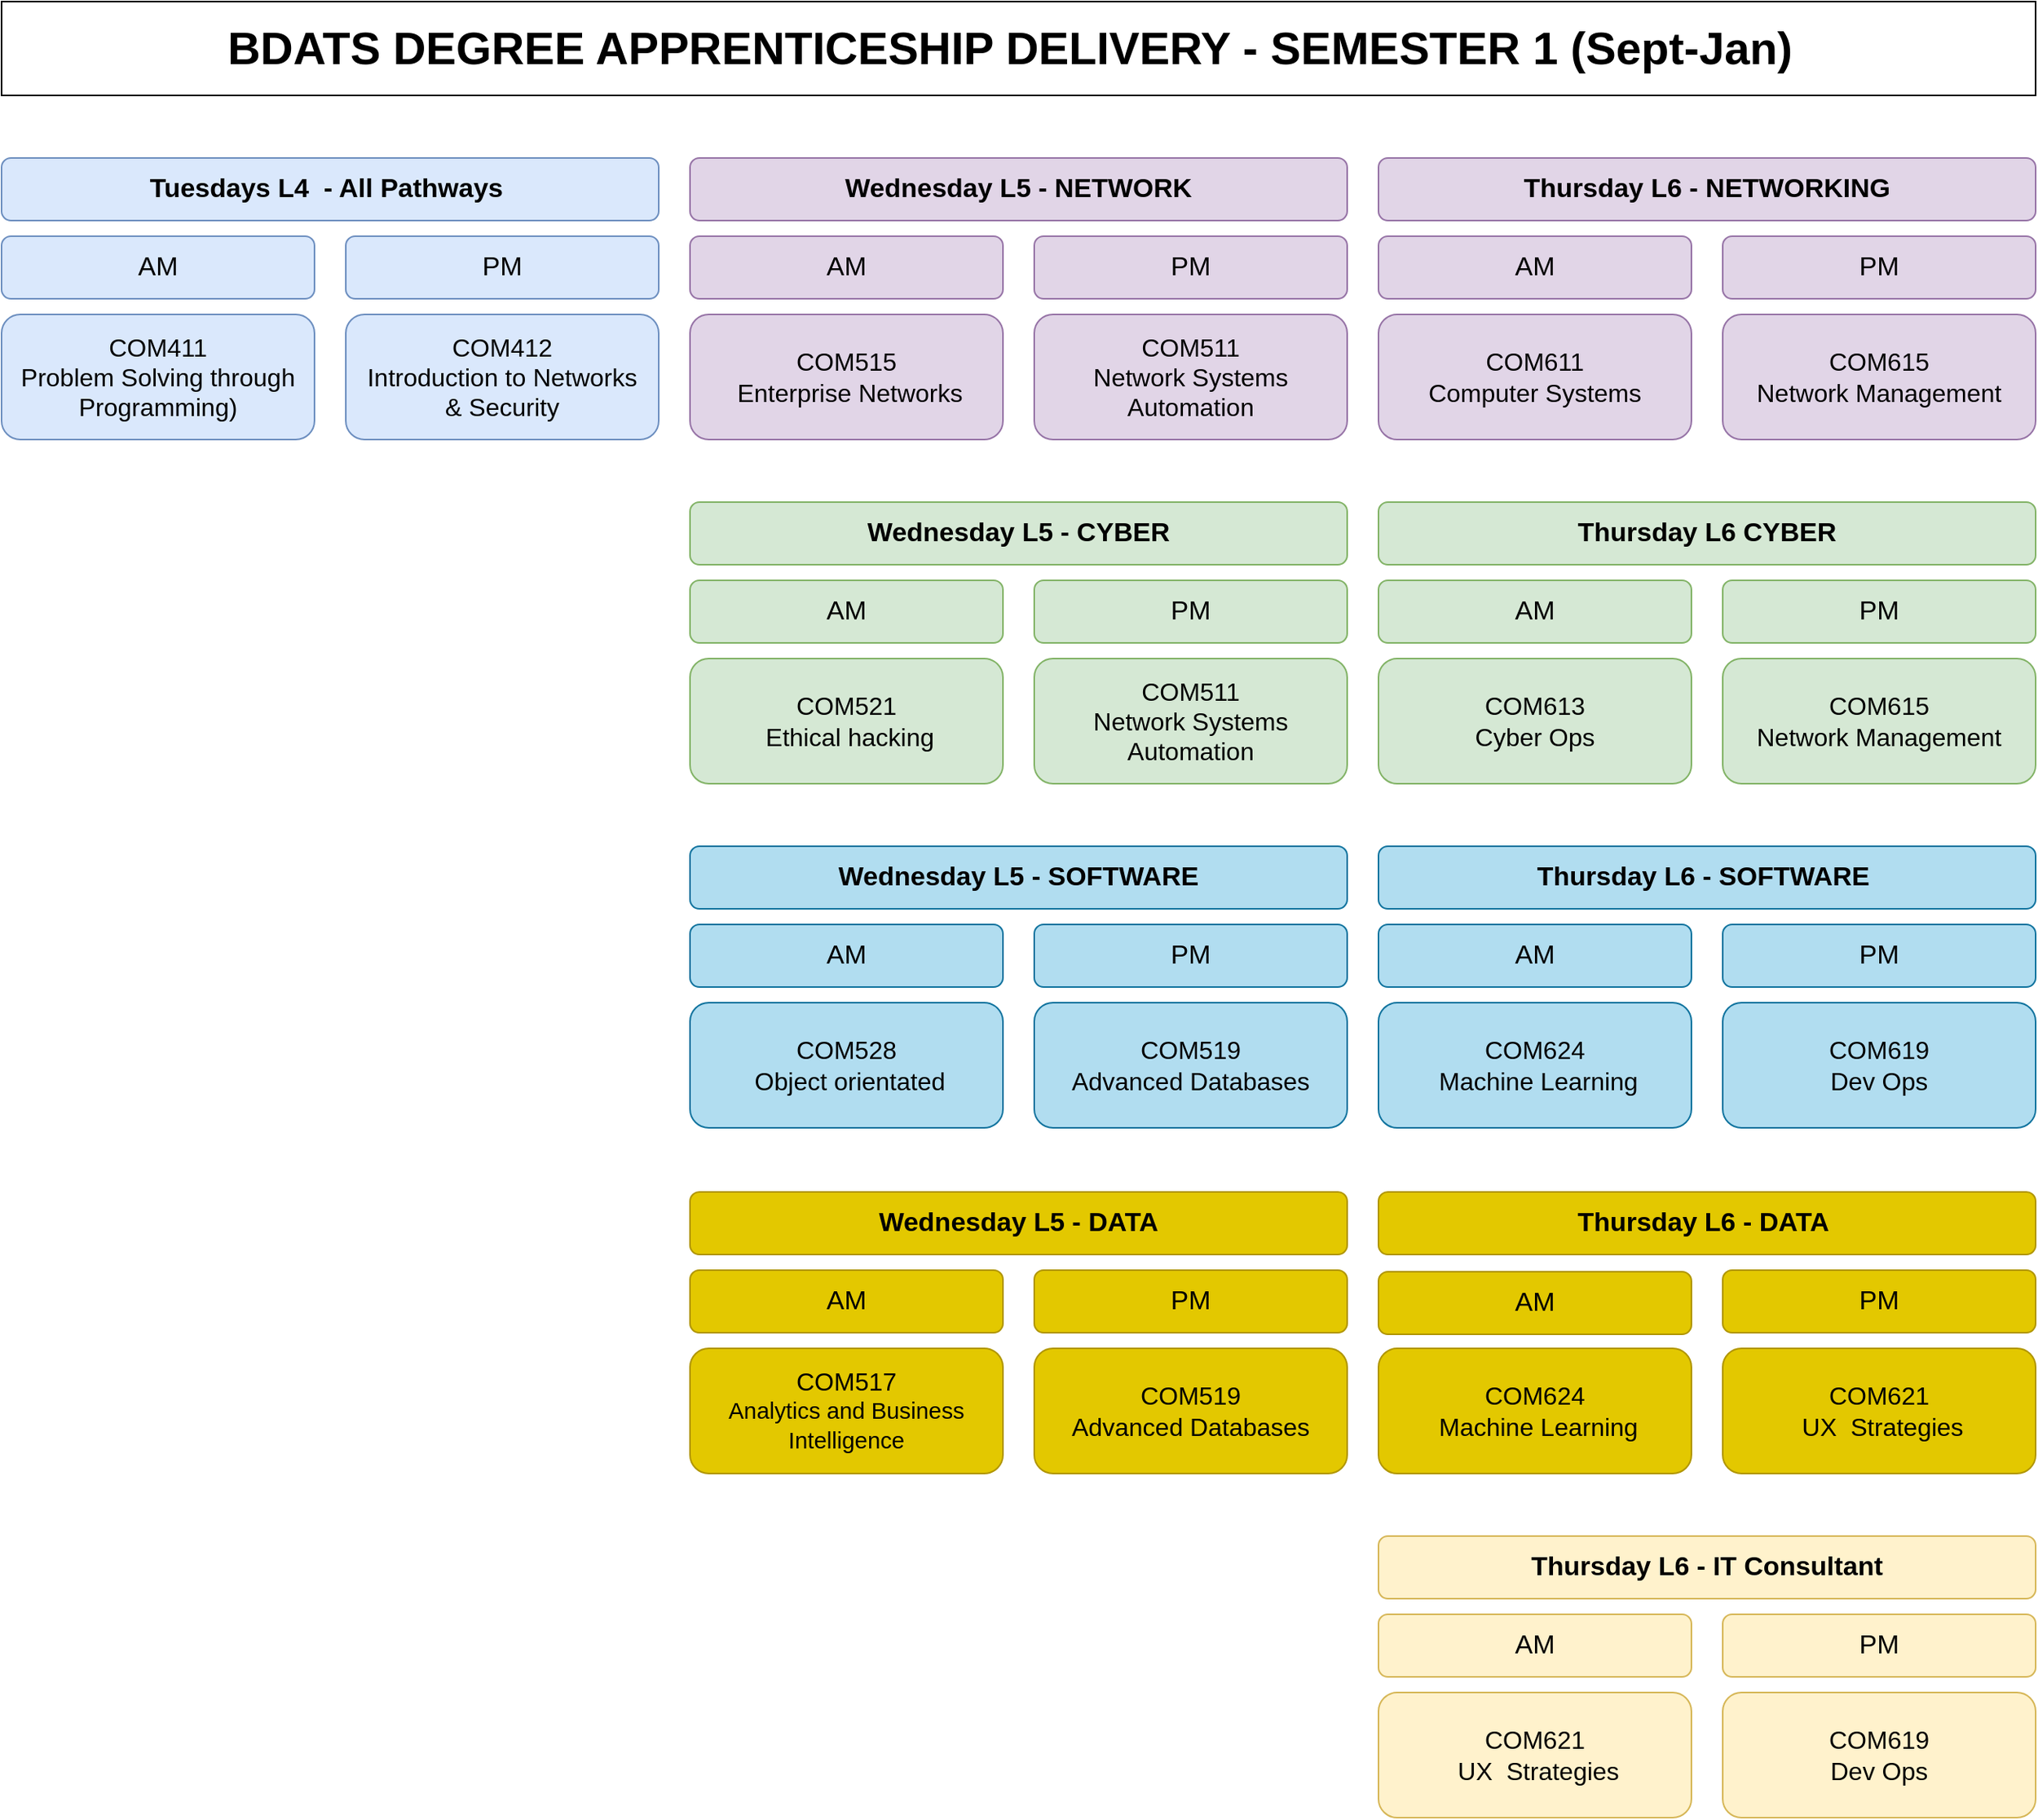 <mxfile version="21.1.2" type="device" pages="7">
  <diagram id="dpGVi1HllsctUq-KaAiR" name="BDATS - SEM 1">
    <mxGraphModel dx="2296" dy="967" grid="1" gridSize="10" guides="0" tooltips="1" connect="1" arrows="1" fold="1" page="1" pageScale="1" pageWidth="1169" pageHeight="1654" math="0" shadow="0">
      <root>
        <mxCell id="0" />
        <mxCell id="1" parent="0" />
        <mxCell id="-UDw3oveUEhRjFhQycbo-1" value="&lt;font style=&quot;font-size: 17px;&quot;&gt;&lt;b&gt;Tuesdays L4&amp;nbsp; - All Pathways&lt;/b&gt;&lt;/font&gt;&lt;span style=&quot;font-size: 17px;&quot;&gt;&lt;b&gt;&amp;nbsp;&lt;/b&gt;&lt;/span&gt;" style="rounded=1;whiteSpace=wrap;html=1;fillColor=#dae8fc;strokeColor=#6c8ebf;" parent="1" vertex="1">
          <mxGeometry x="240" y="160" width="420" height="40" as="geometry" />
        </mxCell>
        <mxCell id="2OLuD3v9CsdE47--eV9Q-1" value="&lt;font&gt;&lt;span style=&quot;font-size: 16px&quot;&gt;COM411&lt;br&gt;Problem Solving through Programming)&lt;/span&gt;&lt;/font&gt;" style="rounded=1;whiteSpace=wrap;html=1;fillColor=#dae8fc;strokeColor=#6c8ebf;" parent="1" vertex="1">
          <mxGeometry x="240" y="260" width="200" height="80" as="geometry" />
        </mxCell>
        <mxCell id="2OLuD3v9CsdE47--eV9Q-2" value="&lt;span style=&quot;font-size: 16px&quot;&gt;COM412&lt;br&gt;Introduction to Networks&lt;br&gt;&amp;amp; Security&lt;/span&gt;" style="rounded=1;whiteSpace=wrap;html=1;fillColor=#dae8fc;strokeColor=#6c8ebf;" parent="1" vertex="1">
          <mxGeometry x="460" y="260" width="200" height="80" as="geometry" />
        </mxCell>
        <mxCell id="2OLuD3v9CsdE47--eV9Q-3" value="&lt;font style=&quot;font-size: 17px;&quot;&gt;PM&lt;/font&gt;" style="rounded=1;whiteSpace=wrap;html=1;fillColor=#dae8fc;strokeColor=#6c8ebf;" parent="1" vertex="1">
          <mxGeometry x="460" y="210" width="200" height="40" as="geometry" />
        </mxCell>
        <mxCell id="2OLuD3v9CsdE47--eV9Q-4" value="&lt;font style=&quot;font-size: 17px;&quot;&gt;AM&lt;/font&gt;" style="rounded=1;whiteSpace=wrap;html=1;fillColor=#dae8fc;strokeColor=#6c8ebf;" parent="1" vertex="1">
          <mxGeometry x="240" y="210" width="200" height="40" as="geometry" />
        </mxCell>
        <mxCell id="2OLuD3v9CsdE47--eV9Q-5" value="&lt;font style=&quot;font-size: 17px;&quot;&gt;&lt;b&gt;Wednesday L5 - NETWORK&lt;/b&gt;&lt;/font&gt;" style="rounded=1;whiteSpace=wrap;html=1;fillColor=#e1d5e7;strokeColor=#9673a6;" parent="1" vertex="1">
          <mxGeometry x="680" y="160" width="420" height="40" as="geometry" />
        </mxCell>
        <mxCell id="2OLuD3v9CsdE47--eV9Q-6" value="&lt;font&gt;&lt;span style=&quot;font-size: 16px&quot;&gt;COM515&lt;br&gt;&amp;nbsp;Enterprise Networks&lt;br&gt;&lt;/span&gt;&lt;/font&gt;" style="rounded=1;whiteSpace=wrap;html=1;fillColor=#e1d5e7;strokeColor=#9673a6;" parent="1" vertex="1">
          <mxGeometry x="680" y="260" width="200" height="80" as="geometry" />
        </mxCell>
        <mxCell id="2OLuD3v9CsdE47--eV9Q-7" value="&lt;span style=&quot;font-size: 16px;&quot;&gt;COM511&lt;br&gt;Network Systems Automation&lt;/span&gt;" style="rounded=1;whiteSpace=wrap;html=1;fillColor=#e1d5e7;strokeColor=#9673a6;" parent="1" vertex="1">
          <mxGeometry x="900" y="260" width="200" height="80" as="geometry" />
        </mxCell>
        <mxCell id="2OLuD3v9CsdE47--eV9Q-8" value="&lt;font style=&quot;font-size: 17px;&quot;&gt;PM&lt;/font&gt;" style="rounded=1;whiteSpace=wrap;html=1;fillColor=#e1d5e7;strokeColor=#9673a6;" parent="1" vertex="1">
          <mxGeometry x="900" y="210" width="200" height="40" as="geometry" />
        </mxCell>
        <mxCell id="2OLuD3v9CsdE47--eV9Q-9" value="&lt;font style=&quot;font-size: 17px;&quot;&gt;AM&lt;/font&gt;" style="rounded=1;whiteSpace=wrap;html=1;fillColor=#e1d5e7;strokeColor=#9673a6;" parent="1" vertex="1">
          <mxGeometry x="680" y="210" width="200" height="40" as="geometry" />
        </mxCell>
        <mxCell id="2OLuD3v9CsdE47--eV9Q-10" value="&lt;font style=&quot;font-size: 17px;&quot;&gt;&lt;b&gt;Wednesday L5 - CYBER&lt;/b&gt;&lt;/font&gt;" style="rounded=1;whiteSpace=wrap;html=1;fillColor=#d5e8d4;strokeColor=#82b366;" parent="1" vertex="1">
          <mxGeometry x="680" y="380" width="420" height="40" as="geometry" />
        </mxCell>
        <mxCell id="2OLuD3v9CsdE47--eV9Q-11" value="&lt;font&gt;&lt;span style=&quot;font-size: 16px&quot;&gt;COM521&lt;br&gt;&amp;nbsp;Ethical hacking&lt;br&gt;&lt;/span&gt;&lt;/font&gt;" style="rounded=1;whiteSpace=wrap;html=1;fillColor=#d5e8d4;strokeColor=#82b366;" parent="1" vertex="1">
          <mxGeometry x="680" y="480" width="200" height="80" as="geometry" />
        </mxCell>
        <mxCell id="2OLuD3v9CsdE47--eV9Q-12" value="&lt;span style=&quot;font-size: 16px;&quot;&gt;COM511&lt;br&gt;Network Systems Automation&lt;/span&gt;" style="rounded=1;whiteSpace=wrap;html=1;fillColor=#d5e8d4;strokeColor=#82b366;" parent="1" vertex="1">
          <mxGeometry x="900" y="480" width="200" height="80" as="geometry" />
        </mxCell>
        <mxCell id="2OLuD3v9CsdE47--eV9Q-13" value="&lt;font style=&quot;font-size: 17px;&quot;&gt;PM&lt;/font&gt;" style="rounded=1;whiteSpace=wrap;html=1;fillColor=#d5e8d4;strokeColor=#82b366;" parent="1" vertex="1">
          <mxGeometry x="900" y="430" width="200" height="40" as="geometry" />
        </mxCell>
        <mxCell id="2OLuD3v9CsdE47--eV9Q-14" value="&lt;font style=&quot;font-size: 17px;&quot;&gt;AM&lt;/font&gt;" style="rounded=1;whiteSpace=wrap;html=1;fillColor=#d5e8d4;strokeColor=#82b366;" parent="1" vertex="1">
          <mxGeometry x="680" y="430" width="200" height="40" as="geometry" />
        </mxCell>
        <mxCell id="2OLuD3v9CsdE47--eV9Q-15" value="&lt;font style=&quot;font-size: 17px;&quot;&gt;&lt;b&gt;Wednesday L5 - SOFTWARE&lt;/b&gt;&lt;/font&gt;" style="rounded=1;whiteSpace=wrap;html=1;fillColor=#b1ddf0;strokeColor=#10739e;" parent="1" vertex="1">
          <mxGeometry x="680" y="600" width="420" height="40" as="geometry" />
        </mxCell>
        <mxCell id="2OLuD3v9CsdE47--eV9Q-16" value="&lt;font&gt;&lt;span style=&quot;font-size: 16px&quot;&gt;COM528&lt;br&gt;&amp;nbsp;Object orientated&lt;br&gt;&lt;/span&gt;&lt;/font&gt;" style="rounded=1;whiteSpace=wrap;html=1;fillColor=#b1ddf0;strokeColor=#10739e;" parent="1" vertex="1">
          <mxGeometry x="680" y="700" width="200" height="80" as="geometry" />
        </mxCell>
        <mxCell id="2OLuD3v9CsdE47--eV9Q-17" value="&lt;span style=&quot;font-size: 16px;&quot;&gt;COM519&lt;br&gt;Advanced Databases&lt;/span&gt;" style="rounded=1;whiteSpace=wrap;html=1;fillColor=#b1ddf0;strokeColor=#10739e;" parent="1" vertex="1">
          <mxGeometry x="900" y="700" width="200" height="80" as="geometry" />
        </mxCell>
        <mxCell id="2OLuD3v9CsdE47--eV9Q-18" value="&lt;font style=&quot;font-size: 17px;&quot;&gt;PM&lt;/font&gt;" style="rounded=1;whiteSpace=wrap;html=1;fillColor=#b1ddf0;strokeColor=#10739e;" parent="1" vertex="1">
          <mxGeometry x="900" y="650" width="200" height="40" as="geometry" />
        </mxCell>
        <mxCell id="2OLuD3v9CsdE47--eV9Q-19" value="&lt;font style=&quot;font-size: 17px;&quot;&gt;AM&lt;/font&gt;" style="rounded=1;whiteSpace=wrap;html=1;fillColor=#b1ddf0;strokeColor=#10739e;" parent="1" vertex="1">
          <mxGeometry x="680" y="650" width="200" height="40" as="geometry" />
        </mxCell>
        <mxCell id="2OLuD3v9CsdE47--eV9Q-20" value="&lt;font style=&quot;font-size: 17px;&quot;&gt;&lt;b&gt;Wednesday L5 - DATA&lt;/b&gt;&lt;/font&gt;" style="rounded=1;whiteSpace=wrap;html=1;fillColor=#e3c800;strokeColor=#B09500;fontColor=#000000;" parent="1" vertex="1">
          <mxGeometry x="680" y="821" width="420" height="40" as="geometry" />
        </mxCell>
        <mxCell id="2OLuD3v9CsdE47--eV9Q-21" value="&lt;font&gt;&lt;span style=&quot;font-size: 16px&quot;&gt;COM517&lt;br&gt;&lt;/span&gt;&lt;span style=&quot;text-align: start; font-size: 11pt; font-family: Calibri, sans-serif; border: 1pt none windowtext; padding: 0cm;&quot;&gt;Analytics and Business Intelligence&lt;/span&gt;&lt;span style=&quot;font-size: 16px&quot;&gt;&lt;br&gt;&lt;/span&gt;&lt;/font&gt;" style="rounded=1;whiteSpace=wrap;html=1;fillColor=#e3c800;strokeColor=#B09500;fontColor=#000000;" parent="1" vertex="1">
          <mxGeometry x="680" y="921" width="200" height="80" as="geometry" />
        </mxCell>
        <mxCell id="2OLuD3v9CsdE47--eV9Q-22" value="&lt;span style=&quot;font-size: 16px;&quot;&gt;COM519&lt;br&gt;Advanced Databases&lt;/span&gt;" style="rounded=1;whiteSpace=wrap;html=1;fillColor=#e3c800;strokeColor=#B09500;fontColor=#000000;" parent="1" vertex="1">
          <mxGeometry x="900" y="921" width="200" height="80" as="geometry" />
        </mxCell>
        <mxCell id="2OLuD3v9CsdE47--eV9Q-23" value="&lt;font style=&quot;font-size: 17px;&quot;&gt;PM&lt;/font&gt;" style="rounded=1;whiteSpace=wrap;html=1;fillColor=#e3c800;strokeColor=#B09500;fontColor=#000000;" parent="1" vertex="1">
          <mxGeometry x="900" y="871" width="200" height="40" as="geometry" />
        </mxCell>
        <mxCell id="2OLuD3v9CsdE47--eV9Q-24" value="&lt;font style=&quot;font-size: 17px;&quot;&gt;AM&lt;/font&gt;" style="rounded=1;whiteSpace=wrap;html=1;fillColor=#e3c800;strokeColor=#B09500;fontColor=#000000;" parent="1" vertex="1">
          <mxGeometry x="680" y="871" width="200" height="40" as="geometry" />
        </mxCell>
        <mxCell id="2OLuD3v9CsdE47--eV9Q-30" value="&lt;font style=&quot;font-size: 17px;&quot;&gt;&lt;b&gt;Thursday L6 CYBER&lt;/b&gt;&lt;/font&gt;" style="rounded=1;whiteSpace=wrap;html=1;fillColor=#d5e8d4;strokeColor=#82b366;" parent="1" vertex="1">
          <mxGeometry x="1120" y="380" width="420" height="40" as="geometry" />
        </mxCell>
        <mxCell id="2OLuD3v9CsdE47--eV9Q-31" value="&lt;font&gt;&lt;span style=&quot;font-size: 16px&quot;&gt;COM613&lt;br&gt;Cyber Ops&lt;br&gt;&lt;/span&gt;&lt;/font&gt;" style="rounded=1;whiteSpace=wrap;html=1;fillColor=#d5e8d4;strokeColor=#82b366;" parent="1" vertex="1">
          <mxGeometry x="1120" y="480" width="200" height="80" as="geometry" />
        </mxCell>
        <mxCell id="2OLuD3v9CsdE47--eV9Q-32" value="&lt;span style=&quot;font-size: 16px;&quot;&gt;COM615&lt;/span&gt;&lt;br style=&quot;font-size: 16px;&quot;&gt;&lt;span style=&quot;font-size: 16px;&quot;&gt;Network Management&lt;/span&gt;" style="rounded=1;whiteSpace=wrap;html=1;fillColor=#d5e8d4;strokeColor=#82b366;" parent="1" vertex="1">
          <mxGeometry x="1340" y="480" width="200" height="80" as="geometry" />
        </mxCell>
        <mxCell id="2OLuD3v9CsdE47--eV9Q-33" value="&lt;font style=&quot;font-size: 17px;&quot;&gt;PM&lt;/font&gt;" style="rounded=1;whiteSpace=wrap;html=1;fillColor=#d5e8d4;strokeColor=#82b366;" parent="1" vertex="1">
          <mxGeometry x="1340" y="430" width="200" height="40" as="geometry" />
        </mxCell>
        <mxCell id="2OLuD3v9CsdE47--eV9Q-34" value="&lt;font style=&quot;font-size: 17px;&quot;&gt;AM&lt;/font&gt;" style="rounded=1;whiteSpace=wrap;html=1;fillColor=#d5e8d4;strokeColor=#82b366;" parent="1" vertex="1">
          <mxGeometry x="1120" y="430" width="200" height="40" as="geometry" />
        </mxCell>
        <mxCell id="2OLuD3v9CsdE47--eV9Q-35" value="&lt;font style=&quot;font-size: 17px&quot;&gt;&lt;b&gt;Thursday L6 - SOFTWARE&amp;nbsp;&lt;/b&gt;&lt;/font&gt;" style="rounded=1;whiteSpace=wrap;html=1;fillColor=#b1ddf0;strokeColor=#10739e;" parent="1" vertex="1">
          <mxGeometry x="1120" y="600" width="420" height="40" as="geometry" />
        </mxCell>
        <mxCell id="2OLuD3v9CsdE47--eV9Q-36" value="&lt;font&gt;&lt;span style=&quot;font-size: 16px&quot;&gt;COM624&lt;br&gt;&amp;nbsp;Machine Learning&lt;br&gt;&lt;/span&gt;&lt;/font&gt;" style="rounded=1;whiteSpace=wrap;html=1;fillColor=#b1ddf0;strokeColor=#10739e;" parent="1" vertex="1">
          <mxGeometry x="1120" y="700" width="200" height="80" as="geometry" />
        </mxCell>
        <mxCell id="2OLuD3v9CsdE47--eV9Q-37" value="&lt;span style=&quot;font-size: 16px;&quot;&gt;COM619&lt;br&gt;Dev Ops&lt;/span&gt;" style="rounded=1;whiteSpace=wrap;html=1;fillColor=#b1ddf0;strokeColor=#10739e;" parent="1" vertex="1">
          <mxGeometry x="1340" y="700" width="200" height="80" as="geometry" />
        </mxCell>
        <mxCell id="2OLuD3v9CsdE47--eV9Q-38" value="&lt;font style=&quot;font-size: 17px;&quot;&gt;PM&lt;/font&gt;" style="rounded=1;whiteSpace=wrap;html=1;fillColor=#b1ddf0;strokeColor=#10739e;" parent="1" vertex="1">
          <mxGeometry x="1340" y="650" width="200" height="40" as="geometry" />
        </mxCell>
        <mxCell id="2OLuD3v9CsdE47--eV9Q-39" value="&lt;font style=&quot;font-size: 17px;&quot;&gt;AM&lt;/font&gt;" style="rounded=1;whiteSpace=wrap;html=1;fillColor=#b1ddf0;strokeColor=#10739e;" parent="1" vertex="1">
          <mxGeometry x="1120" y="650" width="200" height="40" as="geometry" />
        </mxCell>
        <mxCell id="2OLuD3v9CsdE47--eV9Q-40" value="&lt;font style=&quot;font-size: 17px&quot;&gt;&lt;b&gt;Thursday L6 - DATA&amp;nbsp;&lt;/b&gt;&lt;/font&gt;" style="rounded=1;whiteSpace=wrap;html=1;fillColor=#e3c800;strokeColor=#B09500;fontColor=#000000;" parent="1" vertex="1">
          <mxGeometry x="1120" y="821" width="420" height="40" as="geometry" />
        </mxCell>
        <mxCell id="2OLuD3v9CsdE47--eV9Q-41" value="&lt;font&gt;&lt;span style=&quot;font-size: 16px;&quot;&gt;COM624&lt;/span&gt;&lt;br style=&quot;font-size: 16px;&quot;&gt;&lt;span style=&quot;font-size: 16px;&quot;&gt;&amp;nbsp;Machine Learning&lt;/span&gt;&lt;span style=&quot;font-size: 16px&quot;&gt;&lt;br&gt;&lt;/span&gt;&lt;/font&gt;" style="rounded=1;whiteSpace=wrap;html=1;fillColor=#e3c800;strokeColor=#B09500;fontColor=#000000;" parent="1" vertex="1">
          <mxGeometry x="1120" y="921" width="200" height="80" as="geometry" />
        </mxCell>
        <mxCell id="2OLuD3v9CsdE47--eV9Q-42" value="&lt;span style=&quot;font-size: 16px;&quot;&gt;COM621&lt;br&gt;&amp;nbsp;UX&amp;nbsp; Strategies&lt;br&gt;&lt;/span&gt;" style="rounded=1;whiteSpace=wrap;html=1;fillColor=#e3c800;strokeColor=#B09500;fontColor=#000000;" parent="1" vertex="1">
          <mxGeometry x="1340" y="921" width="200" height="80" as="geometry" />
        </mxCell>
        <mxCell id="2OLuD3v9CsdE47--eV9Q-43" value="&lt;font style=&quot;font-size: 17px;&quot;&gt;PM&lt;/font&gt;" style="rounded=1;whiteSpace=wrap;html=1;fillColor=#e3c800;strokeColor=#B09500;fontColor=#000000;" parent="1" vertex="1">
          <mxGeometry x="1340" y="871" width="200" height="40" as="geometry" />
        </mxCell>
        <mxCell id="2OLuD3v9CsdE47--eV9Q-44" value="&lt;font style=&quot;font-size: 17px;&quot;&gt;AM&lt;/font&gt;" style="rounded=1;whiteSpace=wrap;html=1;fillColor=#e3c800;strokeColor=#B09500;fontColor=#000000;" parent="1" vertex="1">
          <mxGeometry x="1120" y="872" width="200" height="40" as="geometry" />
        </mxCell>
        <mxCell id="HGT_rsCarZPwaE3R4nFB-11" value="&lt;font style=&quot;font-size: 17px;&quot;&gt;&lt;b&gt;Thursday L6 - NETWORKING&lt;/b&gt;&lt;/font&gt;" style="rounded=1;whiteSpace=wrap;html=1;fillColor=#e1d5e7;strokeColor=#9673a6;" parent="1" vertex="1">
          <mxGeometry x="1120" y="160" width="420" height="40" as="geometry" />
        </mxCell>
        <mxCell id="HGT_rsCarZPwaE3R4nFB-12" value="&lt;font&gt;&lt;span style=&quot;font-size: 16px&quot;&gt;COM611&lt;br&gt;Computer Systems&lt;br&gt;&lt;/span&gt;&lt;/font&gt;" style="rounded=1;whiteSpace=wrap;html=1;fillColor=#e1d5e7;strokeColor=#9673a6;" parent="1" vertex="1">
          <mxGeometry x="1120" y="260" width="200" height="80" as="geometry" />
        </mxCell>
        <mxCell id="HGT_rsCarZPwaE3R4nFB-13" value="&lt;span style=&quot;font-size: 16px;&quot;&gt;COM615&lt;/span&gt;&lt;br style=&quot;font-size: 16px;&quot;&gt;&lt;span style=&quot;font-size: 16px;&quot;&gt;Network Management&lt;/span&gt;" style="rounded=1;whiteSpace=wrap;html=1;fillColor=#e1d5e7;strokeColor=#9673a6;" parent="1" vertex="1">
          <mxGeometry x="1340" y="260" width="200" height="80" as="geometry" />
        </mxCell>
        <mxCell id="HGT_rsCarZPwaE3R4nFB-14" value="&lt;font style=&quot;font-size: 17px;&quot;&gt;PM&lt;/font&gt;" style="rounded=1;whiteSpace=wrap;html=1;fillColor=#e1d5e7;strokeColor=#9673a6;" parent="1" vertex="1">
          <mxGeometry x="1340" y="210" width="200" height="40" as="geometry" />
        </mxCell>
        <mxCell id="HGT_rsCarZPwaE3R4nFB-15" value="&lt;font style=&quot;font-size: 17px;&quot;&gt;AM&lt;/font&gt;" style="rounded=1;whiteSpace=wrap;html=1;fillColor=#e1d5e7;strokeColor=#9673a6;" parent="1" vertex="1">
          <mxGeometry x="1120" y="210" width="200" height="40" as="geometry" />
        </mxCell>
        <mxCell id="0K_IOrLI0tBDZyWmZ6-7-2" value="&lt;font style=&quot;font-size: 17px;&quot;&gt;&lt;b&gt;&lt;font style=&quot;font-size: 17px;&quot;&gt;Thursday L6 -&amp;nbsp;&lt;/font&gt;IT Consultant &lt;/b&gt;&lt;/font&gt;" style="rounded=1;whiteSpace=wrap;html=1;fillColor=#fff2cc;strokeColor=#d6b656;" parent="1" vertex="1">
          <mxGeometry x="1120" y="1041" width="420" height="40" as="geometry" />
        </mxCell>
        <mxCell id="0K_IOrLI0tBDZyWmZ6-7-3" value="&lt;font style=&quot;font-size: 16px;&quot;&gt;COM621&lt;br style=&quot;border-color: var(--border-color);&quot;&gt;&lt;span style=&quot;&quot;&gt;&amp;nbsp;UX&amp;nbsp; Strategies&lt;/span&gt;&lt;span style=&quot;font-size: 16px&quot;&gt;&lt;br&gt;&lt;/span&gt;&lt;/font&gt;" style="rounded=1;whiteSpace=wrap;html=1;fillColor=#fff2cc;strokeColor=#d6b656;" parent="1" vertex="1">
          <mxGeometry x="1120" y="1141" width="200" height="80" as="geometry" />
        </mxCell>
        <mxCell id="0K_IOrLI0tBDZyWmZ6-7-4" value="&lt;font style=&quot;font-size: 16px;&quot;&gt;COM619&lt;br style=&quot;border-color: var(--border-color);&quot;&gt;Dev Ops&lt;/font&gt;&lt;span style=&quot;font-size: 16px;&quot;&gt;&lt;br&gt;&lt;/span&gt;" style="rounded=1;whiteSpace=wrap;html=1;fillColor=#fff2cc;strokeColor=#d6b656;" parent="1" vertex="1">
          <mxGeometry x="1340" y="1141" width="200" height="80" as="geometry" />
        </mxCell>
        <mxCell id="0K_IOrLI0tBDZyWmZ6-7-5" value="&lt;font style=&quot;font-size: 17px;&quot;&gt;PM&lt;/font&gt;" style="rounded=1;whiteSpace=wrap;html=1;fillColor=#fff2cc;strokeColor=#d6b656;" parent="1" vertex="1">
          <mxGeometry x="1340" y="1091" width="200" height="40" as="geometry" />
        </mxCell>
        <mxCell id="0K_IOrLI0tBDZyWmZ6-7-6" value="&lt;font style=&quot;font-size: 17px;&quot;&gt;AM&lt;/font&gt;" style="rounded=1;whiteSpace=wrap;html=1;fillColor=#fff2cc;strokeColor=#d6b656;" parent="1" vertex="1">
          <mxGeometry x="1120" y="1091" width="200" height="40" as="geometry" />
        </mxCell>
        <mxCell id="0K_IOrLI0tBDZyWmZ6-7-9" value="" style="rounded=0;whiteSpace=wrap;html=1;" parent="1" vertex="1">
          <mxGeometry x="240" y="60" width="1300" height="60" as="geometry" />
        </mxCell>
        <mxCell id="6f3IqqdrzJDAKrH8Y-RG-1" value="BDATS DEGREE APPRENTICESHIP DELIVERY - SEMESTER 1 (Sept-Jan)" style="text;html=1;align=center;verticalAlign=middle;resizable=0;points=[];autosize=1;strokeColor=none;fillColor=none;fontSize=29;fontStyle=1" parent="1" vertex="1">
          <mxGeometry x="374" y="65" width="1020" height="50" as="geometry" />
        </mxCell>
      </root>
    </mxGraphModel>
  </diagram>
  <diagram name="BDATS - SEM 2" id="eDzaWIYM3wd5yQpe71sp">
    <mxGraphModel dx="2296" dy="967" grid="1" gridSize="10" guides="0" tooltips="1" connect="1" arrows="1" fold="1" page="1" pageScale="1" pageWidth="1169" pageHeight="1654" math="0" shadow="0">
      <root>
        <mxCell id="nvKIJ28qwbhSWqyQM3mr-0" />
        <mxCell id="nvKIJ28qwbhSWqyQM3mr-1" parent="nvKIJ28qwbhSWqyQM3mr-0" />
        <mxCell id="nvKIJ28qwbhSWqyQM3mr-7" value="&lt;font style=&quot;font-size: 17px;&quot;&gt;&lt;b&gt;Wednesday L5 - NETWORK&lt;/b&gt;&lt;/font&gt;" style="rounded=1;whiteSpace=wrap;html=1;fillColor=#e1d5e7;strokeColor=#9673a6;" parent="nvKIJ28qwbhSWqyQM3mr-1" vertex="1">
          <mxGeometry x="680" y="160" width="420" height="40" as="geometry" />
        </mxCell>
        <mxCell id="nvKIJ28qwbhSWqyQM3mr-8" value="&lt;font style=&quot;font-size: 16px;&quot;&gt;COM512&lt;br&gt;Network Security&lt;span style=&quot;font-size: 16px&quot;&gt;&lt;br&gt;&lt;/span&gt;&lt;/font&gt;" style="rounded=1;whiteSpace=wrap;html=1;fillColor=#e1d5e7;strokeColor=#9673a6;" parent="nvKIJ28qwbhSWqyQM3mr-1" vertex="1">
          <mxGeometry x="680" y="260" width="200" height="80" as="geometry" />
        </mxCell>
        <mxCell id="nvKIJ28qwbhSWqyQM3mr-9" value="&lt;font style=&quot;font-size: 16px;&quot;&gt;COM513&lt;br&gt;Network Engineering&lt;/font&gt;" style="rounded=1;whiteSpace=wrap;html=1;fillColor=#e1d5e7;strokeColor=#9673a6;" parent="nvKIJ28qwbhSWqyQM3mr-1" vertex="1">
          <mxGeometry x="900" y="260" width="200" height="80" as="geometry" />
        </mxCell>
        <mxCell id="nvKIJ28qwbhSWqyQM3mr-10" value="&lt;font style=&quot;font-size: 17px;&quot;&gt;PM&lt;/font&gt;" style="rounded=1;whiteSpace=wrap;html=1;fillColor=#e1d5e7;strokeColor=#9673a6;" parent="nvKIJ28qwbhSWqyQM3mr-1" vertex="1">
          <mxGeometry x="900" y="210" width="200" height="40" as="geometry" />
        </mxCell>
        <mxCell id="nvKIJ28qwbhSWqyQM3mr-11" value="&lt;font style=&quot;font-size: 17px;&quot;&gt;AM&lt;/font&gt;" style="rounded=1;whiteSpace=wrap;html=1;fillColor=#e1d5e7;strokeColor=#9673a6;" parent="nvKIJ28qwbhSWqyQM3mr-1" vertex="1">
          <mxGeometry x="680" y="210" width="200" height="40" as="geometry" />
        </mxCell>
        <mxCell id="nvKIJ28qwbhSWqyQM3mr-12" value="&lt;font style=&quot;font-size: 17px;&quot;&gt;&lt;b&gt;Wednesday L5 - CYBER&lt;/b&gt;&lt;/font&gt;" style="rounded=1;whiteSpace=wrap;html=1;fillColor=#d5e8d4;strokeColor=#82b366;" parent="nvKIJ28qwbhSWqyQM3mr-1" vertex="1">
          <mxGeometry x="680" y="380" width="420" height="40" as="geometry" />
        </mxCell>
        <mxCell id="nvKIJ28qwbhSWqyQM3mr-13" value="&lt;font style=&quot;font-size: 16px;&quot;&gt;COM512&lt;br&gt;Network Security&lt;span style=&quot;font-size: 16px&quot;&gt;&lt;br&gt;&lt;/span&gt;&lt;/font&gt;" style="rounded=1;whiteSpace=wrap;html=1;fillColor=#d5e8d4;strokeColor=#82b366;" parent="nvKIJ28qwbhSWqyQM3mr-1" vertex="1">
          <mxGeometry x="680" y="480" width="200" height="80" as="geometry" />
        </mxCell>
        <mxCell id="nvKIJ28qwbhSWqyQM3mr-14" value="&lt;font style=&quot;font-size: 16px;&quot;&gt;COM522&lt;br&gt;Threat Intelligence Analysis&lt;/font&gt;" style="rounded=1;whiteSpace=wrap;html=1;fillColor=#d5e8d4;strokeColor=#82b366;" parent="nvKIJ28qwbhSWqyQM3mr-1" vertex="1">
          <mxGeometry x="900" y="480" width="200" height="80" as="geometry" />
        </mxCell>
        <mxCell id="nvKIJ28qwbhSWqyQM3mr-15" value="&lt;font style=&quot;font-size: 17px;&quot;&gt;PM&lt;/font&gt;" style="rounded=1;whiteSpace=wrap;html=1;fillColor=#d5e8d4;strokeColor=#82b366;" parent="nvKIJ28qwbhSWqyQM3mr-1" vertex="1">
          <mxGeometry x="900" y="430" width="200" height="40" as="geometry" />
        </mxCell>
        <mxCell id="nvKIJ28qwbhSWqyQM3mr-16" value="&lt;font style=&quot;font-size: 17px;&quot;&gt;AM&lt;/font&gt;" style="rounded=1;whiteSpace=wrap;html=1;fillColor=#d5e8d4;strokeColor=#82b366;" parent="nvKIJ28qwbhSWqyQM3mr-1" vertex="1">
          <mxGeometry x="680" y="430" width="200" height="40" as="geometry" />
        </mxCell>
        <mxCell id="nvKIJ28qwbhSWqyQM3mr-17" value="&lt;font style=&quot;font-size: 17px;&quot;&gt;&lt;b&gt;Wednesday L5 - SOFTWARE&lt;/b&gt;&lt;/font&gt;" style="rounded=1;whiteSpace=wrap;html=1;fillColor=#b1ddf0;strokeColor=#10739e;" parent="nvKIJ28qwbhSWqyQM3mr-1" vertex="1">
          <mxGeometry x="680" y="600" width="420" height="40" as="geometry" />
        </mxCell>
        <mxCell id="nvKIJ28qwbhSWqyQM3mr-18" value="&lt;font style=&quot;font-size: 16px;&quot;&gt;COM527&lt;br&gt;Mobile Application Dev&lt;span style=&quot;font-size: 16px&quot;&gt;&lt;br&gt;&lt;/span&gt;&lt;/font&gt;" style="rounded=1;whiteSpace=wrap;html=1;fillColor=#b1ddf0;strokeColor=#10739e;" parent="nvKIJ28qwbhSWqyQM3mr-1" vertex="1">
          <mxGeometry x="680" y="700" width="200" height="80" as="geometry" />
        </mxCell>
        <mxCell id="nvKIJ28qwbhSWqyQM3mr-19" value="&lt;font style=&quot;font-size: 16px;&quot;&gt;COM526&lt;br&gt;Introduction to AI&lt;/font&gt;" style="rounded=1;whiteSpace=wrap;html=1;fillColor=#b1ddf0;strokeColor=#10739e;" parent="nvKIJ28qwbhSWqyQM3mr-1" vertex="1">
          <mxGeometry x="900" y="700" width="200" height="80" as="geometry" />
        </mxCell>
        <mxCell id="nvKIJ28qwbhSWqyQM3mr-20" value="&lt;font style=&quot;font-size: 17px;&quot;&gt;PM&lt;/font&gt;" style="rounded=1;whiteSpace=wrap;html=1;fillColor=#b1ddf0;strokeColor=#10739e;" parent="nvKIJ28qwbhSWqyQM3mr-1" vertex="1">
          <mxGeometry x="900" y="650" width="200" height="40" as="geometry" />
        </mxCell>
        <mxCell id="nvKIJ28qwbhSWqyQM3mr-21" value="&lt;font style=&quot;font-size: 17px;&quot;&gt;AM&lt;/font&gt;" style="rounded=1;whiteSpace=wrap;html=1;fillColor=#b1ddf0;strokeColor=#10739e;" parent="nvKIJ28qwbhSWqyQM3mr-1" vertex="1">
          <mxGeometry x="680" y="650" width="200" height="40" as="geometry" />
        </mxCell>
        <mxCell id="nvKIJ28qwbhSWqyQM3mr-22" value="&lt;font style=&quot;font-size: 17px;&quot;&gt;&lt;b&gt;Wednesday L5 - DATA&lt;/b&gt;&lt;/font&gt;" style="rounded=1;whiteSpace=wrap;html=1;fillColor=#e3c800;strokeColor=#B09500;fontColor=#000000;" parent="nvKIJ28qwbhSWqyQM3mr-1" vertex="1">
          <mxGeometry x="680" y="821" width="420" height="40" as="geometry" />
        </mxCell>
        <mxCell id="nvKIJ28qwbhSWqyQM3mr-23" value="&lt;font style=&quot;font-size: 16px;&quot;&gt;COM529&lt;br&gt;Economic &amp;amp; Financial Analysis&lt;span style=&quot;font-size: 16px&quot;&gt;&lt;br&gt;&lt;/span&gt;&lt;/font&gt;" style="rounded=1;whiteSpace=wrap;html=1;fillColor=#e3c800;strokeColor=#B09500;fontColor=#000000;" parent="nvKIJ28qwbhSWqyQM3mr-1" vertex="1">
          <mxGeometry x="680" y="921" width="200" height="80" as="geometry" />
        </mxCell>
        <mxCell id="nvKIJ28qwbhSWqyQM3mr-24" value="&lt;font style=&quot;font-size: 16px;&quot;&gt;COM526&lt;br style=&quot;border-color: var(--border-color);&quot;&gt;Introduction to AI&lt;/font&gt;" style="rounded=1;whiteSpace=wrap;html=1;fillColor=#e3c800;strokeColor=#B09500;fontColor=#000000;" parent="nvKIJ28qwbhSWqyQM3mr-1" vertex="1">
          <mxGeometry x="900" y="921" width="200" height="80" as="geometry" />
        </mxCell>
        <mxCell id="nvKIJ28qwbhSWqyQM3mr-25" value="&lt;font style=&quot;font-size: 17px;&quot;&gt;PM&lt;/font&gt;" style="rounded=1;whiteSpace=wrap;html=1;fillColor=#e3c800;strokeColor=#B09500;fontColor=#000000;" parent="nvKIJ28qwbhSWqyQM3mr-1" vertex="1">
          <mxGeometry x="900" y="871" width="200" height="40" as="geometry" />
        </mxCell>
        <mxCell id="nvKIJ28qwbhSWqyQM3mr-26" value="&lt;font style=&quot;font-size: 17px;&quot;&gt;AM&lt;/font&gt;" style="rounded=1;whiteSpace=wrap;html=1;fillColor=#e3c800;strokeColor=#B09500;fontColor=#000000;" parent="nvKIJ28qwbhSWqyQM3mr-1" vertex="1">
          <mxGeometry x="680" y="871" width="200" height="40" as="geometry" />
        </mxCell>
        <mxCell id="nvKIJ28qwbhSWqyQM3mr-27" value="&lt;font style=&quot;font-size: 17px;&quot;&gt;&lt;b&gt;Thursday L6 CYBER&lt;/b&gt;&lt;/font&gt;" style="rounded=1;whiteSpace=wrap;html=1;fillColor=#d5e8d4;strokeColor=#82b366;" parent="nvKIJ28qwbhSWqyQM3mr-1" vertex="1">
          <mxGeometry x="1120" y="380" width="420" height="40" as="geometry" />
        </mxCell>
        <mxCell id="nvKIJ28qwbhSWqyQM3mr-28" value="&lt;font style=&quot;font-size: 16px;&quot;&gt;COM617&lt;br style=&quot;border-color: var(--border-color);&quot;&gt;&amp;nbsp;Industrial Consulting Project&lt;span style=&quot;font-size: 16px&quot;&gt;&lt;br&gt;&lt;/span&gt;&lt;/font&gt;" style="rounded=1;whiteSpace=wrap;html=1;fillColor=#d5e8d4;strokeColor=#82b366;" parent="nvKIJ28qwbhSWqyQM3mr-1" vertex="1">
          <mxGeometry x="1120" y="480" width="200" height="80" as="geometry" />
        </mxCell>
        <mxCell id="nvKIJ28qwbhSWqyQM3mr-29" value="&lt;font style=&quot;font-size: 16px;&quot;&gt;COM614&lt;br style=&quot;border-color: var(--border-color);&quot;&gt;Cloud Computing&lt;/font&gt;" style="rounded=1;whiteSpace=wrap;html=1;fillColor=#d5e8d4;strokeColor=#82b366;" parent="nvKIJ28qwbhSWqyQM3mr-1" vertex="1">
          <mxGeometry x="1340" y="480" width="200" height="80" as="geometry" />
        </mxCell>
        <mxCell id="nvKIJ28qwbhSWqyQM3mr-30" value="&lt;font style=&quot;font-size: 17px;&quot;&gt;PM&lt;/font&gt;" style="rounded=1;whiteSpace=wrap;html=1;fillColor=#d5e8d4;strokeColor=#82b366;" parent="nvKIJ28qwbhSWqyQM3mr-1" vertex="1">
          <mxGeometry x="1340" y="430" width="200" height="40" as="geometry" />
        </mxCell>
        <mxCell id="nvKIJ28qwbhSWqyQM3mr-31" value="&lt;font style=&quot;font-size: 17px;&quot;&gt;AM&lt;/font&gt;" style="rounded=1;whiteSpace=wrap;html=1;fillColor=#d5e8d4;strokeColor=#82b366;" parent="nvKIJ28qwbhSWqyQM3mr-1" vertex="1">
          <mxGeometry x="1120" y="430" width="200" height="40" as="geometry" />
        </mxCell>
        <mxCell id="nvKIJ28qwbhSWqyQM3mr-32" value="&lt;font style=&quot;font-size: 17px&quot;&gt;&lt;b&gt;Thursday L6 - SOFTWARE&amp;nbsp;&lt;/b&gt;&lt;/font&gt;" style="rounded=1;whiteSpace=wrap;html=1;fillColor=#b1ddf0;strokeColor=#10739e;" parent="nvKIJ28qwbhSWqyQM3mr-1" vertex="1">
          <mxGeometry x="1120" y="600" width="420" height="40" as="geometry" />
        </mxCell>
        <mxCell id="nvKIJ28qwbhSWqyQM3mr-33" value="&lt;font style=&quot;font-size: 16px;&quot;&gt;COM617&lt;br style=&quot;border-color: var(--border-color);&quot;&gt;&amp;nbsp;Industrial Consulting Project&lt;span style=&quot;font-size: 16px&quot;&gt;&lt;br&gt;&lt;/span&gt;&lt;/font&gt;" style="rounded=1;whiteSpace=wrap;html=1;fillColor=#b1ddf0;strokeColor=#10739e;" parent="nvKIJ28qwbhSWqyQM3mr-1" vertex="1">
          <mxGeometry x="1120" y="700" width="200" height="80" as="geometry" />
        </mxCell>
        <mxCell id="nvKIJ28qwbhSWqyQM3mr-34" value="&lt;font style=&quot;font-size: 16px;&quot;&gt;COM618&lt;br style=&quot;border-color: var(--border-color);&quot;&gt;Data Science&lt;/font&gt;" style="rounded=1;whiteSpace=wrap;html=1;fillColor=#b1ddf0;strokeColor=#10739e;" parent="nvKIJ28qwbhSWqyQM3mr-1" vertex="1">
          <mxGeometry x="1340" y="700" width="200" height="80" as="geometry" />
        </mxCell>
        <mxCell id="nvKIJ28qwbhSWqyQM3mr-35" value="&lt;font style=&quot;font-size: 17px;&quot;&gt;PM&lt;/font&gt;" style="rounded=1;whiteSpace=wrap;html=1;fillColor=#b1ddf0;strokeColor=#10739e;" parent="nvKIJ28qwbhSWqyQM3mr-1" vertex="1">
          <mxGeometry x="1340" y="650" width="200" height="40" as="geometry" />
        </mxCell>
        <mxCell id="nvKIJ28qwbhSWqyQM3mr-36" value="&lt;font style=&quot;font-size: 17px;&quot;&gt;AM&lt;/font&gt;" style="rounded=1;whiteSpace=wrap;html=1;fillColor=#b1ddf0;strokeColor=#10739e;" parent="nvKIJ28qwbhSWqyQM3mr-1" vertex="1">
          <mxGeometry x="1120" y="650" width="200" height="40" as="geometry" />
        </mxCell>
        <mxCell id="nvKIJ28qwbhSWqyQM3mr-37" value="&lt;font style=&quot;font-size: 17px&quot;&gt;&lt;b&gt;Thursday L6 - DATA&amp;nbsp;&lt;/b&gt;&lt;/font&gt;" style="rounded=1;whiteSpace=wrap;html=1;fillColor=#e3c800;strokeColor=#B09500;fontColor=#000000;" parent="nvKIJ28qwbhSWqyQM3mr-1" vertex="1">
          <mxGeometry x="1120" y="821" width="420" height="40" as="geometry" />
        </mxCell>
        <mxCell id="nvKIJ28qwbhSWqyQM3mr-38" value="&lt;font style=&quot;font-size: 16px;&quot;&gt;COM617&lt;br style=&quot;border-color: var(--border-color);&quot;&gt;&amp;nbsp;Industrial Consulting Project&lt;br&gt;&lt;/font&gt;" style="rounded=1;whiteSpace=wrap;html=1;fillColor=#e3c800;strokeColor=#B09500;fontColor=#000000;" parent="nvKIJ28qwbhSWqyQM3mr-1" vertex="1">
          <mxGeometry x="1120" y="921" width="200" height="80" as="geometry" />
        </mxCell>
        <mxCell id="nvKIJ28qwbhSWqyQM3mr-39" value="&lt;font style=&quot;font-size: 16px;&quot;&gt;COM618&lt;br&gt;Data Science&lt;/font&gt;&lt;span style=&quot;font-size: 16px;&quot;&gt;&lt;br&gt;&lt;/span&gt;" style="rounded=1;whiteSpace=wrap;html=1;fillColor=#e3c800;strokeColor=#B09500;fontColor=#000000;" parent="nvKIJ28qwbhSWqyQM3mr-1" vertex="1">
          <mxGeometry x="1340" y="921" width="200" height="80" as="geometry" />
        </mxCell>
        <mxCell id="nvKIJ28qwbhSWqyQM3mr-40" value="&lt;font style=&quot;font-size: 17px;&quot;&gt;PM&lt;/font&gt;" style="rounded=1;whiteSpace=wrap;html=1;fillColor=#e3c800;strokeColor=#B09500;fontColor=#000000;" parent="nvKIJ28qwbhSWqyQM3mr-1" vertex="1">
          <mxGeometry x="1340" y="871" width="200" height="40" as="geometry" />
        </mxCell>
        <mxCell id="nvKIJ28qwbhSWqyQM3mr-41" value="&lt;font style=&quot;font-size: 17px;&quot;&gt;AM&lt;/font&gt;" style="rounded=1;whiteSpace=wrap;html=1;fillColor=#e3c800;strokeColor=#B09500;fontColor=#000000;" parent="nvKIJ28qwbhSWqyQM3mr-1" vertex="1">
          <mxGeometry x="1120" y="872" width="200" height="40" as="geometry" />
        </mxCell>
        <mxCell id="nvKIJ28qwbhSWqyQM3mr-42" value="&lt;font style=&quot;font-size: 17px;&quot;&gt;&lt;b&gt;Thursday L6 - NETWORKING&lt;/b&gt;&lt;/font&gt;" style="rounded=1;whiteSpace=wrap;html=1;fillColor=#e1d5e7;strokeColor=#9673a6;" parent="nvKIJ28qwbhSWqyQM3mr-1" vertex="1">
          <mxGeometry x="1120" y="160" width="420" height="40" as="geometry" />
        </mxCell>
        <mxCell id="nvKIJ28qwbhSWqyQM3mr-43" value="&lt;font style=&quot;font-size: 16px;&quot;&gt;COM617&lt;br&gt;&amp;nbsp;Industrial Consulting Project&lt;span style=&quot;font-size: 16px&quot;&gt;&lt;br&gt;&lt;/span&gt;&lt;/font&gt;" style="rounded=1;whiteSpace=wrap;html=1;fillColor=#e1d5e7;strokeColor=#9673a6;" parent="nvKIJ28qwbhSWqyQM3mr-1" vertex="1">
          <mxGeometry x="1120" y="260" width="200" height="80" as="geometry" />
        </mxCell>
        <mxCell id="nvKIJ28qwbhSWqyQM3mr-44" value="&lt;font style=&quot;font-size: 16px;&quot;&gt;COM614&lt;br&gt;Cloud Computing&lt;/font&gt;" style="rounded=1;whiteSpace=wrap;html=1;fillColor=#e1d5e7;strokeColor=#9673a6;" parent="nvKIJ28qwbhSWqyQM3mr-1" vertex="1">
          <mxGeometry x="1340" y="260" width="200" height="80" as="geometry" />
        </mxCell>
        <mxCell id="nvKIJ28qwbhSWqyQM3mr-45" value="&lt;font style=&quot;font-size: 17px;&quot;&gt;PM&lt;/font&gt;" style="rounded=1;whiteSpace=wrap;html=1;fillColor=#e1d5e7;strokeColor=#9673a6;" parent="nvKIJ28qwbhSWqyQM3mr-1" vertex="1">
          <mxGeometry x="1340" y="210" width="200" height="40" as="geometry" />
        </mxCell>
        <mxCell id="nvKIJ28qwbhSWqyQM3mr-46" value="&lt;font style=&quot;font-size: 17px;&quot;&gt;AM&lt;/font&gt;" style="rounded=1;whiteSpace=wrap;html=1;fillColor=#e1d5e7;strokeColor=#9673a6;" parent="nvKIJ28qwbhSWqyQM3mr-1" vertex="1">
          <mxGeometry x="1120" y="210" width="200" height="40" as="geometry" />
        </mxCell>
        <mxCell id="nvKIJ28qwbhSWqyQM3mr-47" value="&lt;font style=&quot;font-size: 17px;&quot;&gt;&lt;b&gt;&lt;font style=&quot;font-size: 17px;&quot;&gt;Thursday L6 -&amp;nbsp;&lt;/font&gt;IT Consultant &lt;/b&gt;&lt;/font&gt;" style="rounded=1;whiteSpace=wrap;html=1;fillColor=#fff2cc;strokeColor=#d6b656;" parent="nvKIJ28qwbhSWqyQM3mr-1" vertex="1">
          <mxGeometry x="1120" y="1041" width="420" height="40" as="geometry" />
        </mxCell>
        <mxCell id="nvKIJ28qwbhSWqyQM3mr-48" value="&lt;font style=&quot;font-size: 16px;&quot;&gt;COM617&lt;br style=&quot;border-color: var(--border-color);&quot;&gt;&lt;span style=&quot;&quot;&gt;&amp;nbsp;Industrial Consulting Project&lt;/span&gt;&lt;span style=&quot;font-size: 16px&quot;&gt;&lt;br&gt;&lt;/span&gt;&lt;/font&gt;" style="rounded=1;whiteSpace=wrap;html=1;fillColor=#fff2cc;strokeColor=#d6b656;" parent="nvKIJ28qwbhSWqyQM3mr-1" vertex="1">
          <mxGeometry x="1120" y="1141" width="200" height="80" as="geometry" />
        </mxCell>
        <mxCell id="nvKIJ28qwbhSWqyQM3mr-49" value="&lt;font style=&quot;font-size: 16px;&quot;&gt;COM618&lt;br style=&quot;border-color: var(--border-color);&quot;&gt;Data Science&lt;/font&gt;&lt;span style=&quot;font-size: 16px;&quot;&gt;&lt;br&gt;&lt;/span&gt;" style="rounded=1;whiteSpace=wrap;html=1;fillColor=#fff2cc;strokeColor=#d6b656;" parent="nvKIJ28qwbhSWqyQM3mr-1" vertex="1">
          <mxGeometry x="1340" y="1141" width="200" height="80" as="geometry" />
        </mxCell>
        <mxCell id="nvKIJ28qwbhSWqyQM3mr-50" value="&lt;font style=&quot;font-size: 17px;&quot;&gt;PM&lt;/font&gt;" style="rounded=1;whiteSpace=wrap;html=1;fillColor=#fff2cc;strokeColor=#d6b656;" parent="nvKIJ28qwbhSWqyQM3mr-1" vertex="1">
          <mxGeometry x="1340" y="1091" width="200" height="40" as="geometry" />
        </mxCell>
        <mxCell id="nvKIJ28qwbhSWqyQM3mr-51" value="&lt;font style=&quot;font-size: 17px;&quot;&gt;AM&lt;/font&gt;" style="rounded=1;whiteSpace=wrap;html=1;fillColor=#fff2cc;strokeColor=#d6b656;" parent="nvKIJ28qwbhSWqyQM3mr-1" vertex="1">
          <mxGeometry x="1120" y="1091" width="200" height="40" as="geometry" />
        </mxCell>
        <mxCell id="nvKIJ28qwbhSWqyQM3mr-52" value="" style="rounded=0;whiteSpace=wrap;html=1;" parent="nvKIJ28qwbhSWqyQM3mr-1" vertex="1">
          <mxGeometry x="240" y="60" width="1300" height="60" as="geometry" />
        </mxCell>
        <mxCell id="nvKIJ28qwbhSWqyQM3mr-53" value="BDATS DEGREE APPRENTICESHIP DELIVERY - SEMESTER 2 (Jan-May)" style="text;html=1;align=center;verticalAlign=middle;resizable=0;points=[];autosize=1;strokeColor=none;fillColor=none;fontSize=29;fontStyle=1" parent="nvKIJ28qwbhSWqyQM3mr-1" vertex="1">
          <mxGeometry x="374" y="65" width="1020" height="50" as="geometry" />
        </mxCell>
        <mxCell id="QyBQ32VsWKPBfGmYMHZk-0" value="&lt;font style=&quot;font-size: 17px;&quot;&gt;&lt;b&gt;Tuesday L4 - NETWORK&lt;/b&gt;&lt;/font&gt;" style="rounded=1;whiteSpace=wrap;html=1;fillColor=#e1d5e7;strokeColor=#9673a6;" parent="nvKIJ28qwbhSWqyQM3mr-1" vertex="1">
          <mxGeometry x="240" y="160" width="420" height="40" as="geometry" />
        </mxCell>
        <mxCell id="QyBQ32VsWKPBfGmYMHZk-1" value="&lt;font style=&quot;font-size: 16px;&quot;&gt;COM415&lt;br&gt;Cyber Security Essentials &lt;span style=&quot;font-size: 16px&quot;&gt;&lt;br&gt;&lt;/span&gt;&lt;/font&gt;" style="rounded=1;whiteSpace=wrap;html=1;fillColor=#e1d5e7;strokeColor=#9673a6;" parent="nvKIJ28qwbhSWqyQM3mr-1" vertex="1">
          <mxGeometry x="240" y="260" width="200" height="80" as="geometry" />
        </mxCell>
        <mxCell id="QyBQ32VsWKPBfGmYMHZk-2" value="&lt;font style=&quot;font-size: 16px;&quot;&gt;COM417&lt;br&gt;Introduction to Databases&lt;/font&gt;" style="rounded=1;whiteSpace=wrap;html=1;fillColor=#e1d5e7;strokeColor=#9673a6;" parent="nvKIJ28qwbhSWqyQM3mr-1" vertex="1">
          <mxGeometry x="460" y="260" width="200" height="80" as="geometry" />
        </mxCell>
        <mxCell id="QyBQ32VsWKPBfGmYMHZk-3" value="&lt;font style=&quot;font-size: 17px;&quot;&gt;PM&lt;/font&gt;" style="rounded=1;whiteSpace=wrap;html=1;fillColor=#e1d5e7;strokeColor=#9673a6;" parent="nvKIJ28qwbhSWqyQM3mr-1" vertex="1">
          <mxGeometry x="460" y="210" width="200" height="40" as="geometry" />
        </mxCell>
        <mxCell id="QyBQ32VsWKPBfGmYMHZk-4" value="&lt;font style=&quot;font-size: 17px;&quot;&gt;AM&lt;/font&gt;" style="rounded=1;whiteSpace=wrap;html=1;fillColor=#e1d5e7;strokeColor=#9673a6;" parent="nvKIJ28qwbhSWqyQM3mr-1" vertex="1">
          <mxGeometry x="240" y="210" width="200" height="40" as="geometry" />
        </mxCell>
        <mxCell id="QyBQ32VsWKPBfGmYMHZk-5" value="&lt;font style=&quot;font-size: 17px;&quot;&gt;&lt;b style=&quot;border-color: var(--border-color);&quot;&gt;Tuesday&lt;/b&gt;&lt;b&gt;&amp;nbsp;L4 - CYBER&lt;/b&gt;&lt;/font&gt;" style="rounded=1;whiteSpace=wrap;html=1;fillColor=#d5e8d4;strokeColor=#82b366;" parent="nvKIJ28qwbhSWqyQM3mr-1" vertex="1">
          <mxGeometry x="240" y="380" width="420" height="40" as="geometry" />
        </mxCell>
        <mxCell id="QyBQ32VsWKPBfGmYMHZk-6" value="&lt;font style=&quot;font-size: 16px;&quot;&gt;COM415&lt;br style=&quot;border-color: var(--border-color);&quot;&gt;Cyber Security Essentials&lt;span style=&quot;font-size: 16px&quot;&gt;&lt;br&gt;&lt;/span&gt;&lt;/font&gt;" style="rounded=1;whiteSpace=wrap;html=1;fillColor=#d5e8d4;strokeColor=#82b366;" parent="nvKIJ28qwbhSWqyQM3mr-1" vertex="1">
          <mxGeometry x="240" y="480" width="200" height="80" as="geometry" />
        </mxCell>
        <mxCell id="QyBQ32VsWKPBfGmYMHZk-7" value="&lt;font style=&quot;font-size: 16px;&quot;&gt;COM417&lt;br style=&quot;border-color: var(--border-color);&quot;&gt;Introduction to Databases&lt;/font&gt;" style="rounded=1;whiteSpace=wrap;html=1;fillColor=#d5e8d4;strokeColor=#82b366;" parent="nvKIJ28qwbhSWqyQM3mr-1" vertex="1">
          <mxGeometry x="460" y="480" width="200" height="80" as="geometry" />
        </mxCell>
        <mxCell id="QyBQ32VsWKPBfGmYMHZk-8" value="&lt;font style=&quot;font-size: 17px;&quot;&gt;PM&lt;/font&gt;" style="rounded=1;whiteSpace=wrap;html=1;fillColor=#d5e8d4;strokeColor=#82b366;" parent="nvKIJ28qwbhSWqyQM3mr-1" vertex="1">
          <mxGeometry x="460" y="430" width="200" height="40" as="geometry" />
        </mxCell>
        <mxCell id="QyBQ32VsWKPBfGmYMHZk-9" value="&lt;font style=&quot;font-size: 17px;&quot;&gt;AM&lt;/font&gt;" style="rounded=1;whiteSpace=wrap;html=1;fillColor=#d5e8d4;strokeColor=#82b366;" parent="nvKIJ28qwbhSWqyQM3mr-1" vertex="1">
          <mxGeometry x="240" y="430" width="200" height="40" as="geometry" />
        </mxCell>
        <mxCell id="QyBQ32VsWKPBfGmYMHZk-10" value="&lt;font style=&quot;font-size: 17px;&quot;&gt;&lt;b style=&quot;border-color: var(--border-color);&quot;&gt;Tuesday&lt;/b&gt;&lt;b&gt;&amp;nbsp;L4 - SOFTWARE&lt;/b&gt;&lt;/font&gt;" style="rounded=1;whiteSpace=wrap;html=1;fillColor=#b1ddf0;strokeColor=#10739e;" parent="nvKIJ28qwbhSWqyQM3mr-1" vertex="1">
          <mxGeometry x="240" y="600" width="420" height="40" as="geometry" />
        </mxCell>
        <mxCell id="QyBQ32VsWKPBfGmYMHZk-11" value="&lt;font style=&quot;font-size: 16px;&quot;&gt;COM422&lt;br&gt;Software Testing &amp;amp; Reliability Engineering&lt;span style=&quot;font-size: 16px&quot;&gt;&lt;br&gt;&lt;/span&gt;&lt;/font&gt;" style="rounded=1;whiteSpace=wrap;html=1;fillColor=#b1ddf0;strokeColor=#10739e;" parent="nvKIJ28qwbhSWqyQM3mr-1" vertex="1">
          <mxGeometry x="240" y="700" width="200" height="80" as="geometry" />
        </mxCell>
        <mxCell id="QyBQ32VsWKPBfGmYMHZk-12" value="&lt;font style=&quot;font-size: 16px;&quot;&gt;COM417&lt;br style=&quot;border-color: var(--border-color);&quot;&gt;Introduction to Databases&lt;/font&gt;" style="rounded=1;whiteSpace=wrap;html=1;fillColor=#b1ddf0;strokeColor=#10739e;" parent="nvKIJ28qwbhSWqyQM3mr-1" vertex="1">
          <mxGeometry x="460" y="700" width="200" height="80" as="geometry" />
        </mxCell>
        <mxCell id="QyBQ32VsWKPBfGmYMHZk-13" value="&lt;font style=&quot;font-size: 17px;&quot;&gt;PM&lt;/font&gt;" style="rounded=1;whiteSpace=wrap;html=1;fillColor=#b1ddf0;strokeColor=#10739e;" parent="nvKIJ28qwbhSWqyQM3mr-1" vertex="1">
          <mxGeometry x="460" y="650" width="200" height="40" as="geometry" />
        </mxCell>
        <mxCell id="QyBQ32VsWKPBfGmYMHZk-14" value="&lt;font style=&quot;font-size: 17px;&quot;&gt;AM&lt;/font&gt;" style="rounded=1;whiteSpace=wrap;html=1;fillColor=#b1ddf0;strokeColor=#10739e;" parent="nvKIJ28qwbhSWqyQM3mr-1" vertex="1">
          <mxGeometry x="240" y="650" width="200" height="40" as="geometry" />
        </mxCell>
        <mxCell id="QyBQ32VsWKPBfGmYMHZk-15" value="&lt;font style=&quot;font-size: 17px;&quot;&gt;&lt;b style=&quot;border-color: var(--border-color);&quot;&gt;Tuesday&lt;/b&gt;&lt;b&gt;&amp;nbsp;L4 - DATA&lt;/b&gt;&lt;/font&gt;" style="rounded=1;whiteSpace=wrap;html=1;fillColor=#e3c800;strokeColor=#B09500;fontColor=#000000;" parent="nvKIJ28qwbhSWqyQM3mr-1" vertex="1">
          <mxGeometry x="240" y="821" width="420" height="40" as="geometry" />
        </mxCell>
        <mxCell id="QyBQ32VsWKPBfGmYMHZk-16" value="&lt;font style=&quot;font-size: 16px;&quot;&gt;COM418&lt;br&gt;Data Analysis Tools &amp;amp; Application&lt;span style=&quot;font-size: 16px&quot;&gt;&lt;br&gt;&lt;/span&gt;&lt;/font&gt;" style="rounded=1;whiteSpace=wrap;html=1;fillColor=#e3c800;strokeColor=#B09500;fontColor=#000000;" parent="nvKIJ28qwbhSWqyQM3mr-1" vertex="1">
          <mxGeometry x="240" y="921" width="200" height="80" as="geometry" />
        </mxCell>
        <mxCell id="QyBQ32VsWKPBfGmYMHZk-17" value="&lt;font style=&quot;font-size: 16px;&quot;&gt;COM417&lt;br style=&quot;border-color: var(--border-color);&quot;&gt;Introduction to Databases&lt;/font&gt;" style="rounded=1;whiteSpace=wrap;html=1;fillColor=#e3c800;strokeColor=#B09500;fontColor=#000000;" parent="nvKIJ28qwbhSWqyQM3mr-1" vertex="1">
          <mxGeometry x="460" y="921" width="200" height="80" as="geometry" />
        </mxCell>
        <mxCell id="QyBQ32VsWKPBfGmYMHZk-18" value="&lt;font style=&quot;font-size: 17px;&quot;&gt;PM&lt;/font&gt;" style="rounded=1;whiteSpace=wrap;html=1;fillColor=#e3c800;strokeColor=#B09500;fontColor=#000000;" parent="nvKIJ28qwbhSWqyQM3mr-1" vertex="1">
          <mxGeometry x="460" y="871" width="200" height="40" as="geometry" />
        </mxCell>
        <mxCell id="QyBQ32VsWKPBfGmYMHZk-19" value="&lt;font style=&quot;font-size: 17px;&quot;&gt;AM&lt;/font&gt;" style="rounded=1;whiteSpace=wrap;html=1;fillColor=#e3c800;strokeColor=#B09500;fontColor=#000000;" parent="nvKIJ28qwbhSWqyQM3mr-1" vertex="1">
          <mxGeometry x="240" y="871" width="200" height="40" as="geometry" />
        </mxCell>
      </root>
    </mxGraphModel>
  </diagram>
  <diagram name="BDATS - SEM 3" id="bAWRMhxbK4lThoLXx4Rh">
    <mxGraphModel dx="2296" dy="967" grid="1" gridSize="10" guides="0" tooltips="1" connect="1" arrows="1" fold="1" page="1" pageScale="1" pageWidth="1169" pageHeight="1654" math="0" shadow="0">
      <root>
        <mxCell id="z80Zeq63Nkb3A3HY7hVA-0" />
        <mxCell id="z80Zeq63Nkb3A3HY7hVA-1" parent="z80Zeq63Nkb3A3HY7hVA-0" />
        <mxCell id="z80Zeq63Nkb3A3HY7hVA-2" value="&lt;font style=&quot;font-size: 17px;&quot;&gt;&lt;b&gt;Wednesday L5 - NETWORK&lt;/b&gt;&lt;/font&gt;" style="rounded=1;whiteSpace=wrap;html=1;fillColor=#e1d5e7;strokeColor=#9673a6;" parent="z80Zeq63Nkb3A3HY7hVA-1" vertex="1">
          <mxGeometry x="680" y="160" width="420" height="40" as="geometry" />
        </mxCell>
        <mxCell id="z80Zeq63Nkb3A3HY7hVA-3" value="&lt;font style=&quot;font-size: 16px;&quot;&gt;COM532&lt;br&gt;Work Based IT Project Management&lt;span style=&quot;font-size: 16px&quot;&gt;&lt;br&gt;&lt;/span&gt;&lt;/font&gt;" style="rounded=1;whiteSpace=wrap;html=1;fillColor=#e1d5e7;strokeColor=#9673a6;" parent="z80Zeq63Nkb3A3HY7hVA-1" vertex="1">
          <mxGeometry x="680" y="260" width="200" height="80" as="geometry" />
        </mxCell>
        <mxCell id="z80Zeq63Nkb3A3HY7hVA-4" value="&lt;font style=&quot;font-size: 16px;&quot;&gt;COM530&lt;br&gt;Work Based Business Organisation&lt;/font&gt;" style="rounded=1;whiteSpace=wrap;html=1;fillColor=#e1d5e7;strokeColor=#9673a6;" parent="z80Zeq63Nkb3A3HY7hVA-1" vertex="1">
          <mxGeometry x="900" y="260" width="200" height="80" as="geometry" />
        </mxCell>
        <mxCell id="z80Zeq63Nkb3A3HY7hVA-5" value="&lt;font style=&quot;font-size: 17px;&quot;&gt;PM&lt;/font&gt;" style="rounded=1;whiteSpace=wrap;html=1;fillColor=#e1d5e7;strokeColor=#9673a6;" parent="z80Zeq63Nkb3A3HY7hVA-1" vertex="1">
          <mxGeometry x="900" y="210" width="200" height="40" as="geometry" />
        </mxCell>
        <mxCell id="z80Zeq63Nkb3A3HY7hVA-6" value="&lt;font style=&quot;font-size: 17px;&quot;&gt;AM&lt;/font&gt;" style="rounded=1;whiteSpace=wrap;html=1;fillColor=#e1d5e7;strokeColor=#9673a6;" parent="z80Zeq63Nkb3A3HY7hVA-1" vertex="1">
          <mxGeometry x="680" y="210" width="200" height="40" as="geometry" />
        </mxCell>
        <mxCell id="z80Zeq63Nkb3A3HY7hVA-7" value="&lt;font style=&quot;font-size: 17px;&quot;&gt;&lt;b&gt;Wednesday L5 - CYBER&lt;/b&gt;&lt;/font&gt;" style="rounded=1;whiteSpace=wrap;html=1;fillColor=#d5e8d4;strokeColor=#82b366;" parent="z80Zeq63Nkb3A3HY7hVA-1" vertex="1">
          <mxGeometry x="680" y="380" width="420" height="40" as="geometry" />
        </mxCell>
        <mxCell id="z80Zeq63Nkb3A3HY7hVA-8" value="&lt;font style=&quot;font-size: 16px;&quot;&gt;COM532&lt;br style=&quot;border-color: var(--border-color);&quot;&gt;Work Based IT Project Management&lt;span style=&quot;font-size: 16px&quot;&gt;&lt;br&gt;&lt;/span&gt;&lt;/font&gt;" style="rounded=1;whiteSpace=wrap;html=1;fillColor=#d5e8d4;strokeColor=#82b366;" parent="z80Zeq63Nkb3A3HY7hVA-1" vertex="1">
          <mxGeometry x="680" y="480" width="200" height="80" as="geometry" />
        </mxCell>
        <mxCell id="z80Zeq63Nkb3A3HY7hVA-9" value="&lt;font style=&quot;font-size: 16px;&quot;&gt;COM530&lt;br style=&quot;border-color: var(--border-color);&quot;&gt;Work Based Business Organisation&lt;/font&gt;" style="rounded=1;whiteSpace=wrap;html=1;fillColor=#d5e8d4;strokeColor=#82b366;" parent="z80Zeq63Nkb3A3HY7hVA-1" vertex="1">
          <mxGeometry x="900" y="480" width="200" height="80" as="geometry" />
        </mxCell>
        <mxCell id="z80Zeq63Nkb3A3HY7hVA-10" value="&lt;font style=&quot;font-size: 17px;&quot;&gt;PM&lt;/font&gt;" style="rounded=1;whiteSpace=wrap;html=1;fillColor=#d5e8d4;strokeColor=#82b366;" parent="z80Zeq63Nkb3A3HY7hVA-1" vertex="1">
          <mxGeometry x="900" y="430" width="200" height="40" as="geometry" />
        </mxCell>
        <mxCell id="z80Zeq63Nkb3A3HY7hVA-11" value="&lt;font style=&quot;font-size: 17px;&quot;&gt;AM&lt;/font&gt;" style="rounded=1;whiteSpace=wrap;html=1;fillColor=#d5e8d4;strokeColor=#82b366;" parent="z80Zeq63Nkb3A3HY7hVA-1" vertex="1">
          <mxGeometry x="680" y="430" width="200" height="40" as="geometry" />
        </mxCell>
        <mxCell id="z80Zeq63Nkb3A3HY7hVA-12" value="&lt;font style=&quot;font-size: 17px;&quot;&gt;&lt;b&gt;Wednesday L5 - SOFTWARE&lt;/b&gt;&lt;/font&gt;" style="rounded=1;whiteSpace=wrap;html=1;fillColor=#b1ddf0;strokeColor=#10739e;" parent="z80Zeq63Nkb3A3HY7hVA-1" vertex="1">
          <mxGeometry x="680" y="600" width="420" height="40" as="geometry" />
        </mxCell>
        <mxCell id="z80Zeq63Nkb3A3HY7hVA-13" value="&lt;font style=&quot;font-size: 16px;&quot;&gt;COM532&lt;br style=&quot;border-color: var(--border-color);&quot;&gt;Work Based IT Project Management&lt;span style=&quot;font-size: 16px&quot;&gt;&lt;br&gt;&lt;/span&gt;&lt;/font&gt;" style="rounded=1;whiteSpace=wrap;html=1;fillColor=#b1ddf0;strokeColor=#10739e;" parent="z80Zeq63Nkb3A3HY7hVA-1" vertex="1">
          <mxGeometry x="680" y="700" width="200" height="80" as="geometry" />
        </mxCell>
        <mxCell id="z80Zeq63Nkb3A3HY7hVA-14" value="&lt;font style=&quot;font-size: 16px;&quot;&gt;COM530&lt;br style=&quot;border-color: var(--border-color);&quot;&gt;Work Based Business Organisation&lt;/font&gt;" style="rounded=1;whiteSpace=wrap;html=1;fillColor=#b1ddf0;strokeColor=#10739e;" parent="z80Zeq63Nkb3A3HY7hVA-1" vertex="1">
          <mxGeometry x="900" y="700" width="200" height="80" as="geometry" />
        </mxCell>
        <mxCell id="z80Zeq63Nkb3A3HY7hVA-15" value="&lt;font style=&quot;font-size: 17px;&quot;&gt;PM&lt;/font&gt;" style="rounded=1;whiteSpace=wrap;html=1;fillColor=#b1ddf0;strokeColor=#10739e;" parent="z80Zeq63Nkb3A3HY7hVA-1" vertex="1">
          <mxGeometry x="900" y="650" width="200" height="40" as="geometry" />
        </mxCell>
        <mxCell id="z80Zeq63Nkb3A3HY7hVA-16" value="&lt;font style=&quot;font-size: 17px;&quot;&gt;AM&lt;/font&gt;" style="rounded=1;whiteSpace=wrap;html=1;fillColor=#b1ddf0;strokeColor=#10739e;" parent="z80Zeq63Nkb3A3HY7hVA-1" vertex="1">
          <mxGeometry x="680" y="650" width="200" height="40" as="geometry" />
        </mxCell>
        <mxCell id="z80Zeq63Nkb3A3HY7hVA-17" value="&lt;font style=&quot;font-size: 17px;&quot;&gt;&lt;b&gt;Wednesday L5 - DATA&lt;/b&gt;&lt;/font&gt;" style="rounded=1;whiteSpace=wrap;html=1;fillColor=#e3c800;strokeColor=#B09500;fontColor=#000000;" parent="z80Zeq63Nkb3A3HY7hVA-1" vertex="1">
          <mxGeometry x="680" y="821" width="420" height="40" as="geometry" />
        </mxCell>
        <mxCell id="z80Zeq63Nkb3A3HY7hVA-18" value="&lt;font style=&quot;font-size: 16px;&quot;&gt;COM532&lt;br style=&quot;border-color: var(--border-color);&quot;&gt;Work Based IT Project Management&lt;span style=&quot;font-size: 16px&quot;&gt;&lt;br&gt;&lt;/span&gt;&lt;/font&gt;" style="rounded=1;whiteSpace=wrap;html=1;fillColor=#e3c800;strokeColor=#B09500;fontColor=#000000;" parent="z80Zeq63Nkb3A3HY7hVA-1" vertex="1">
          <mxGeometry x="680" y="921" width="200" height="80" as="geometry" />
        </mxCell>
        <mxCell id="z80Zeq63Nkb3A3HY7hVA-19" value="&lt;font style=&quot;font-size: 16px;&quot;&gt;COM530&lt;br style=&quot;border-color: var(--border-color);&quot;&gt;Work Based Business Organisation&lt;/font&gt;" style="rounded=1;whiteSpace=wrap;html=1;fillColor=#e3c800;strokeColor=#B09500;fontColor=#000000;" parent="z80Zeq63Nkb3A3HY7hVA-1" vertex="1">
          <mxGeometry x="900" y="921" width="200" height="80" as="geometry" />
        </mxCell>
        <mxCell id="z80Zeq63Nkb3A3HY7hVA-20" value="&lt;font style=&quot;font-size: 17px;&quot;&gt;PM&lt;/font&gt;" style="rounded=1;whiteSpace=wrap;html=1;fillColor=#e3c800;strokeColor=#B09500;fontColor=#000000;" parent="z80Zeq63Nkb3A3HY7hVA-1" vertex="1">
          <mxGeometry x="900" y="871" width="200" height="40" as="geometry" />
        </mxCell>
        <mxCell id="z80Zeq63Nkb3A3HY7hVA-21" value="&lt;font style=&quot;font-size: 17px;&quot;&gt;AM&lt;/font&gt;" style="rounded=1;whiteSpace=wrap;html=1;fillColor=#e3c800;strokeColor=#B09500;fontColor=#000000;" parent="z80Zeq63Nkb3A3HY7hVA-1" vertex="1">
          <mxGeometry x="680" y="871" width="200" height="40" as="geometry" />
        </mxCell>
        <mxCell id="z80Zeq63Nkb3A3HY7hVA-22" value="&lt;font style=&quot;font-size: 17px;&quot;&gt;&lt;b&gt;Thursday L6 CYBER&lt;/b&gt;&lt;/font&gt;" style="rounded=1;whiteSpace=wrap;html=1;fillColor=#d5e8d4;strokeColor=#82b366;" parent="z80Zeq63Nkb3A3HY7hVA-1" vertex="1">
          <mxGeometry x="1120" y="380" width="420" height="40" as="geometry" />
        </mxCell>
        <mxCell id="z80Zeq63Nkb3A3HY7hVA-23" value="&lt;font style=&quot;&quot;&gt;&lt;font style=&quot;font-size: 16px;&quot;&gt;COM625 - Synoptic Work Based IT Project&lt;/font&gt;&lt;span style=&quot;font-size: 16px;&quot;&gt;&lt;br&gt;&lt;/span&gt;&lt;/font&gt;" style="rounded=1;whiteSpace=wrap;html=1;fillColor=#d5e8d4;strokeColor=#82b366;" parent="z80Zeq63Nkb3A3HY7hVA-1" vertex="1">
          <mxGeometry x="1120" y="480" width="420" height="80" as="geometry" />
        </mxCell>
        <mxCell id="z80Zeq63Nkb3A3HY7hVA-25" value="&lt;font style=&quot;font-size: 17px;&quot;&gt;PM&lt;/font&gt;" style="rounded=1;whiteSpace=wrap;html=1;fillColor=#d5e8d4;strokeColor=#82b366;" parent="z80Zeq63Nkb3A3HY7hVA-1" vertex="1">
          <mxGeometry x="1340" y="430" width="200" height="40" as="geometry" />
        </mxCell>
        <mxCell id="z80Zeq63Nkb3A3HY7hVA-26" value="&lt;font style=&quot;font-size: 17px;&quot;&gt;AM&lt;/font&gt;" style="rounded=1;whiteSpace=wrap;html=1;fillColor=#d5e8d4;strokeColor=#82b366;" parent="z80Zeq63Nkb3A3HY7hVA-1" vertex="1">
          <mxGeometry x="1120" y="430" width="200" height="40" as="geometry" />
        </mxCell>
        <mxCell id="z80Zeq63Nkb3A3HY7hVA-27" value="&lt;font style=&quot;font-size: 17px&quot;&gt;&lt;b&gt;Thursday L6 - SOFTWARE&amp;nbsp;&lt;/b&gt;&lt;/font&gt;" style="rounded=1;whiteSpace=wrap;html=1;fillColor=#b1ddf0;strokeColor=#10739e;" parent="z80Zeq63Nkb3A3HY7hVA-1" vertex="1">
          <mxGeometry x="1120" y="600" width="420" height="40" as="geometry" />
        </mxCell>
        <mxCell id="z80Zeq63Nkb3A3HY7hVA-28" value="&lt;font style=&quot;&quot;&gt;&lt;font style=&quot;font-size: 16px;&quot;&gt;COM625 - Synoptic Work Based IT Project&lt;/font&gt;&lt;span style=&quot;font-size: 16px;&quot;&gt;&lt;br&gt;&lt;/span&gt;&lt;/font&gt;" style="rounded=1;whiteSpace=wrap;html=1;fillColor=#b1ddf0;strokeColor=#10739e;" parent="z80Zeq63Nkb3A3HY7hVA-1" vertex="1">
          <mxGeometry x="1120" y="700" width="420" height="80" as="geometry" />
        </mxCell>
        <mxCell id="z80Zeq63Nkb3A3HY7hVA-30" value="&lt;font style=&quot;font-size: 17px;&quot;&gt;PM&lt;/font&gt;" style="rounded=1;whiteSpace=wrap;html=1;fillColor=#b1ddf0;strokeColor=#10739e;" parent="z80Zeq63Nkb3A3HY7hVA-1" vertex="1">
          <mxGeometry x="1340" y="650" width="200" height="40" as="geometry" />
        </mxCell>
        <mxCell id="z80Zeq63Nkb3A3HY7hVA-31" value="&lt;font style=&quot;font-size: 17px;&quot;&gt;AM&lt;/font&gt;" style="rounded=1;whiteSpace=wrap;html=1;fillColor=#b1ddf0;strokeColor=#10739e;" parent="z80Zeq63Nkb3A3HY7hVA-1" vertex="1">
          <mxGeometry x="1120" y="650" width="200" height="40" as="geometry" />
        </mxCell>
        <mxCell id="z80Zeq63Nkb3A3HY7hVA-32" value="&lt;font style=&quot;font-size: 17px&quot;&gt;&lt;b&gt;Thursday L6 - DATA&amp;nbsp;&lt;/b&gt;&lt;/font&gt;" style="rounded=1;whiteSpace=wrap;html=1;fillColor=#e3c800;strokeColor=#B09500;fontColor=#000000;" parent="z80Zeq63Nkb3A3HY7hVA-1" vertex="1">
          <mxGeometry x="1120" y="821" width="420" height="40" as="geometry" />
        </mxCell>
        <mxCell id="z80Zeq63Nkb3A3HY7hVA-33" value="&lt;font style=&quot;&quot;&gt;&lt;font style=&quot;font-size: 16px;&quot;&gt;COM625 - Synoptic Work Based IT Project&lt;/font&gt;&lt;br&gt;&lt;/font&gt;" style="rounded=1;whiteSpace=wrap;html=1;fillColor=#e3c800;strokeColor=#B09500;fontColor=#000000;" parent="z80Zeq63Nkb3A3HY7hVA-1" vertex="1">
          <mxGeometry x="1120" y="921" width="420" height="80" as="geometry" />
        </mxCell>
        <mxCell id="z80Zeq63Nkb3A3HY7hVA-35" value="&lt;font style=&quot;font-size: 17px;&quot;&gt;PM&lt;/font&gt;" style="rounded=1;whiteSpace=wrap;html=1;fillColor=#e3c800;strokeColor=#B09500;fontColor=#000000;" parent="z80Zeq63Nkb3A3HY7hVA-1" vertex="1">
          <mxGeometry x="1340" y="871" width="200" height="40" as="geometry" />
        </mxCell>
        <mxCell id="z80Zeq63Nkb3A3HY7hVA-36" value="&lt;font style=&quot;font-size: 17px;&quot;&gt;AM&lt;/font&gt;" style="rounded=1;whiteSpace=wrap;html=1;fillColor=#e3c800;strokeColor=#B09500;fontColor=#000000;" parent="z80Zeq63Nkb3A3HY7hVA-1" vertex="1">
          <mxGeometry x="1120" y="872" width="200" height="40" as="geometry" />
        </mxCell>
        <mxCell id="z80Zeq63Nkb3A3HY7hVA-37" value="&lt;font style=&quot;font-size: 17px;&quot;&gt;&lt;b&gt;Thursday L6 - NETWORKING&lt;/b&gt;&lt;/font&gt;" style="rounded=1;whiteSpace=wrap;html=1;fillColor=#e1d5e7;strokeColor=#9673a6;" parent="z80Zeq63Nkb3A3HY7hVA-1" vertex="1">
          <mxGeometry x="1120" y="160" width="420" height="40" as="geometry" />
        </mxCell>
        <mxCell id="z80Zeq63Nkb3A3HY7hVA-38" value="&lt;font style=&quot;&quot;&gt;&lt;font style=&quot;font-size: 16px;&quot;&gt;COM625 - Synoptic Work Based IT Project&lt;/font&gt;&lt;span style=&quot;font-size: 16px;&quot;&gt;&lt;br&gt;&lt;/span&gt;&lt;/font&gt;" style="rounded=1;whiteSpace=wrap;html=1;fillColor=#e1d5e7;strokeColor=#9673a6;" parent="z80Zeq63Nkb3A3HY7hVA-1" vertex="1">
          <mxGeometry x="1120" y="260" width="420" height="80" as="geometry" />
        </mxCell>
        <mxCell id="z80Zeq63Nkb3A3HY7hVA-40" value="&lt;font style=&quot;font-size: 17px;&quot;&gt;PM&lt;/font&gt;" style="rounded=1;whiteSpace=wrap;html=1;fillColor=#e1d5e7;strokeColor=#9673a6;" parent="z80Zeq63Nkb3A3HY7hVA-1" vertex="1">
          <mxGeometry x="1340" y="210" width="200" height="40" as="geometry" />
        </mxCell>
        <mxCell id="z80Zeq63Nkb3A3HY7hVA-41" value="&lt;font style=&quot;font-size: 17px;&quot;&gt;AM&lt;/font&gt;" style="rounded=1;whiteSpace=wrap;html=1;fillColor=#e1d5e7;strokeColor=#9673a6;" parent="z80Zeq63Nkb3A3HY7hVA-1" vertex="1">
          <mxGeometry x="1120" y="210" width="200" height="40" as="geometry" />
        </mxCell>
        <mxCell id="z80Zeq63Nkb3A3HY7hVA-42" value="&lt;font style=&quot;font-size: 17px;&quot;&gt;&lt;b&gt;&lt;font style=&quot;font-size: 17px;&quot;&gt;Thursday L6 -&amp;nbsp;&lt;/font&gt;IT Consultant &lt;/b&gt;&lt;/font&gt;" style="rounded=1;whiteSpace=wrap;html=1;fillColor=#fff2cc;strokeColor=#d6b656;" parent="z80Zeq63Nkb3A3HY7hVA-1" vertex="1">
          <mxGeometry x="1120" y="1041" width="420" height="40" as="geometry" />
        </mxCell>
        <mxCell id="z80Zeq63Nkb3A3HY7hVA-43" value="&lt;font style=&quot;&quot;&gt;&lt;font style=&quot;font-size: 16px;&quot;&gt;COM625 - Synoptic Work Based IT Project&lt;/font&gt;&lt;span style=&quot;font-size: 16px;&quot;&gt;&lt;br&gt;&lt;/span&gt;&lt;/font&gt;" style="rounded=1;whiteSpace=wrap;html=1;fillColor=#fff2cc;strokeColor=#d6b656;" parent="z80Zeq63Nkb3A3HY7hVA-1" vertex="1">
          <mxGeometry x="1120" y="1141" width="420" height="80" as="geometry" />
        </mxCell>
        <mxCell id="z80Zeq63Nkb3A3HY7hVA-45" value="&lt;font style=&quot;font-size: 17px;&quot;&gt;PM&lt;/font&gt;" style="rounded=1;whiteSpace=wrap;html=1;fillColor=#fff2cc;strokeColor=#d6b656;" parent="z80Zeq63Nkb3A3HY7hVA-1" vertex="1">
          <mxGeometry x="1340" y="1091" width="200" height="40" as="geometry" />
        </mxCell>
        <mxCell id="z80Zeq63Nkb3A3HY7hVA-46" value="&lt;font style=&quot;font-size: 17px;&quot;&gt;AM&lt;/font&gt;" style="rounded=1;whiteSpace=wrap;html=1;fillColor=#fff2cc;strokeColor=#d6b656;" parent="z80Zeq63Nkb3A3HY7hVA-1" vertex="1">
          <mxGeometry x="1120" y="1091" width="200" height="40" as="geometry" />
        </mxCell>
        <mxCell id="z80Zeq63Nkb3A3HY7hVA-47" value="" style="rounded=0;whiteSpace=wrap;html=1;" parent="z80Zeq63Nkb3A3HY7hVA-1" vertex="1">
          <mxGeometry x="240" y="60" width="1300" height="60" as="geometry" />
        </mxCell>
        <mxCell id="z80Zeq63Nkb3A3HY7hVA-48" value="BDATS DEGREE APPRENTICESHIP DELIVERY - SEMESTER 3 (May-Sept)" style="text;html=1;align=center;verticalAlign=middle;resizable=0;points=[];autosize=1;strokeColor=none;fillColor=none;fontSize=29;fontStyle=1" parent="z80Zeq63Nkb3A3HY7hVA-1" vertex="1">
          <mxGeometry x="369" y="65" width="1030" height="50" as="geometry" />
        </mxCell>
        <mxCell id="z80Zeq63Nkb3A3HY7hVA-49" value="&lt;font style=&quot;font-size: 17px;&quot;&gt;&lt;b&gt;Tuesday L4 - NETWORK&lt;/b&gt;&lt;/font&gt;" style="rounded=1;whiteSpace=wrap;html=1;fillColor=#e1d5e7;strokeColor=#9673a6;" parent="z80Zeq63Nkb3A3HY7hVA-1" vertex="1">
          <mxGeometry x="240" y="160" width="420" height="40" as="geometry" />
        </mxCell>
        <mxCell id="z80Zeq63Nkb3A3HY7hVA-50" value="&lt;font style=&quot;font-size: 16px;&quot;&gt;COM423&lt;br&gt;Systems Analysis &amp;amp; Design&amp;nbsp;&lt;span style=&quot;font-size: 16px&quot;&gt;&lt;br&gt;&lt;/span&gt;&lt;/font&gt;" style="rounded=1;whiteSpace=wrap;html=1;fillColor=#e1d5e7;strokeColor=#9673a6;" parent="z80Zeq63Nkb3A3HY7hVA-1" vertex="1">
          <mxGeometry x="240" y="260" width="200" height="80" as="geometry" />
        </mxCell>
        <mxCell id="z80Zeq63Nkb3A3HY7hVA-51" value="&lt;font style=&quot;font-size: 16px;&quot;&gt;COM414&lt;br&gt;Routing &amp;amp; Switching&lt;/font&gt;" style="rounded=1;whiteSpace=wrap;html=1;fillColor=#e1d5e7;strokeColor=#9673a6;" parent="z80Zeq63Nkb3A3HY7hVA-1" vertex="1">
          <mxGeometry x="460" y="260" width="200" height="80" as="geometry" />
        </mxCell>
        <mxCell id="z80Zeq63Nkb3A3HY7hVA-52" value="&lt;font style=&quot;font-size: 17px;&quot;&gt;PM&lt;/font&gt;" style="rounded=1;whiteSpace=wrap;html=1;fillColor=#e1d5e7;strokeColor=#9673a6;" parent="z80Zeq63Nkb3A3HY7hVA-1" vertex="1">
          <mxGeometry x="460" y="210" width="200" height="40" as="geometry" />
        </mxCell>
        <mxCell id="z80Zeq63Nkb3A3HY7hVA-53" value="&lt;font style=&quot;font-size: 17px;&quot;&gt;AM&lt;/font&gt;" style="rounded=1;whiteSpace=wrap;html=1;fillColor=#e1d5e7;strokeColor=#9673a6;" parent="z80Zeq63Nkb3A3HY7hVA-1" vertex="1">
          <mxGeometry x="240" y="210" width="200" height="40" as="geometry" />
        </mxCell>
        <mxCell id="z80Zeq63Nkb3A3HY7hVA-54" value="&lt;font style=&quot;font-size: 17px;&quot;&gt;&lt;b style=&quot;border-color: var(--border-color);&quot;&gt;Tuesday&lt;/b&gt;&lt;b&gt;&amp;nbsp;L4 - CYBER&lt;/b&gt;&lt;/font&gt;" style="rounded=1;whiteSpace=wrap;html=1;fillColor=#d5e8d4;strokeColor=#82b366;" parent="z80Zeq63Nkb3A3HY7hVA-1" vertex="1">
          <mxGeometry x="240" y="380" width="420" height="40" as="geometry" />
        </mxCell>
        <mxCell id="z80Zeq63Nkb3A3HY7hVA-55" value="&lt;font style=&quot;font-size: 16px;&quot;&gt;COM423&lt;br style=&quot;border-color: var(--border-color);&quot;&gt;Systems Analysis &amp;amp; Design&amp;nbsp;&lt;span style=&quot;font-size: 16px&quot;&gt;&lt;br&gt;&lt;/span&gt;&lt;/font&gt;" style="rounded=1;whiteSpace=wrap;html=1;fillColor=#d5e8d4;strokeColor=#82b366;" parent="z80Zeq63Nkb3A3HY7hVA-1" vertex="1">
          <mxGeometry x="240" y="480" width="200" height="80" as="geometry" />
        </mxCell>
        <mxCell id="z80Zeq63Nkb3A3HY7hVA-56" value="COM414&lt;br style=&quot;border-color: var(--border-color); font-size: 16px;&quot;&gt;&lt;span style=&quot;font-size: 16px;&quot;&gt;Routing &amp;amp; Switching&lt;/span&gt;" style="rounded=1;whiteSpace=wrap;html=1;fillColor=#d5e8d4;strokeColor=#82b366;" parent="z80Zeq63Nkb3A3HY7hVA-1" vertex="1">
          <mxGeometry x="460" y="480" width="200" height="80" as="geometry" />
        </mxCell>
        <mxCell id="z80Zeq63Nkb3A3HY7hVA-57" value="&lt;font style=&quot;font-size: 17px;&quot;&gt;PM&lt;/font&gt;" style="rounded=1;whiteSpace=wrap;html=1;fillColor=#d5e8d4;strokeColor=#82b366;" parent="z80Zeq63Nkb3A3HY7hVA-1" vertex="1">
          <mxGeometry x="460" y="430" width="200" height="40" as="geometry" />
        </mxCell>
        <mxCell id="z80Zeq63Nkb3A3HY7hVA-58" value="&lt;font style=&quot;font-size: 17px;&quot;&gt;AM&lt;/font&gt;" style="rounded=1;whiteSpace=wrap;html=1;fillColor=#d5e8d4;strokeColor=#82b366;" parent="z80Zeq63Nkb3A3HY7hVA-1" vertex="1">
          <mxGeometry x="240" y="430" width="200" height="40" as="geometry" />
        </mxCell>
        <mxCell id="z80Zeq63Nkb3A3HY7hVA-59" value="&lt;font style=&quot;font-size: 17px;&quot;&gt;&lt;b style=&quot;border-color: var(--border-color);&quot;&gt;Tuesday&lt;/b&gt;&lt;b&gt;&amp;nbsp;L4 - SOFTWARE&lt;/b&gt;&lt;/font&gt;" style="rounded=1;whiteSpace=wrap;html=1;fillColor=#b1ddf0;strokeColor=#10739e;" parent="z80Zeq63Nkb3A3HY7hVA-1" vertex="1">
          <mxGeometry x="240" y="600" width="420" height="40" as="geometry" />
        </mxCell>
        <mxCell id="z80Zeq63Nkb3A3HY7hVA-60" value="&lt;font style=&quot;font-size: 16px;&quot;&gt;COM423&lt;br style=&quot;border-color: var(--border-color);&quot;&gt;Systems Analysis &amp;amp; Design&amp;nbsp;&lt;span style=&quot;font-size: 16px&quot;&gt;&lt;br&gt;&lt;/span&gt;&lt;/font&gt;" style="rounded=1;whiteSpace=wrap;html=1;fillColor=#b1ddf0;strokeColor=#10739e;" parent="z80Zeq63Nkb3A3HY7hVA-1" vertex="1">
          <mxGeometry x="240" y="700" width="200" height="80" as="geometry" />
        </mxCell>
        <mxCell id="z80Zeq63Nkb3A3HY7hVA-61" value="&lt;font style=&quot;font-size: 16px;&quot;&gt;COM421&lt;br&gt;Data Structures, &lt;br&gt;Algorithms &amp;amp; Maths&lt;/font&gt;" style="rounded=1;whiteSpace=wrap;html=1;fillColor=#b1ddf0;strokeColor=#10739e;" parent="z80Zeq63Nkb3A3HY7hVA-1" vertex="1">
          <mxGeometry x="460" y="700" width="200" height="80" as="geometry" />
        </mxCell>
        <mxCell id="z80Zeq63Nkb3A3HY7hVA-62" value="&lt;font style=&quot;font-size: 17px;&quot;&gt;PM&lt;/font&gt;" style="rounded=1;whiteSpace=wrap;html=1;fillColor=#b1ddf0;strokeColor=#10739e;" parent="z80Zeq63Nkb3A3HY7hVA-1" vertex="1">
          <mxGeometry x="460" y="650" width="200" height="40" as="geometry" />
        </mxCell>
        <mxCell id="z80Zeq63Nkb3A3HY7hVA-63" value="&lt;font style=&quot;font-size: 17px;&quot;&gt;AM&lt;/font&gt;" style="rounded=1;whiteSpace=wrap;html=1;fillColor=#b1ddf0;strokeColor=#10739e;" parent="z80Zeq63Nkb3A3HY7hVA-1" vertex="1">
          <mxGeometry x="240" y="650" width="200" height="40" as="geometry" />
        </mxCell>
        <mxCell id="z80Zeq63Nkb3A3HY7hVA-64" value="&lt;font style=&quot;font-size: 17px;&quot;&gt;&lt;b style=&quot;border-color: var(--border-color);&quot;&gt;Tuesday&lt;/b&gt;&lt;b&gt;&amp;nbsp;L4 - DATA&lt;/b&gt;&lt;/font&gt;" style="rounded=1;whiteSpace=wrap;html=1;fillColor=#e3c800;strokeColor=#B09500;fontColor=#000000;" parent="z80Zeq63Nkb3A3HY7hVA-1" vertex="1">
          <mxGeometry x="240" y="821" width="420" height="40" as="geometry" />
        </mxCell>
        <mxCell id="z80Zeq63Nkb3A3HY7hVA-65" value="&lt;font style=&quot;font-size: 16px;&quot;&gt;COM423&lt;br style=&quot;border-color: var(--border-color);&quot;&gt;Systems Analysis &amp;amp; Design&amp;nbsp;&lt;span style=&quot;font-size: 16px&quot;&gt;&lt;br&gt;&lt;/span&gt;&lt;/font&gt;" style="rounded=1;whiteSpace=wrap;html=1;fillColor=#e3c800;strokeColor=#B09500;fontColor=#000000;" parent="z80Zeq63Nkb3A3HY7hVA-1" vertex="1">
          <mxGeometry x="240" y="921" width="200" height="80" as="geometry" />
        </mxCell>
        <mxCell id="z80Zeq63Nkb3A3HY7hVA-66" value="&lt;font style=&quot;font-size: 16px;&quot;&gt;COM421&lt;br style=&quot;border-color: var(--border-color);&quot;&gt;Data Structures,&lt;br style=&quot;border-color: var(--border-color);&quot;&gt;Algorithms &amp;amp; Maths&lt;/font&gt;" style="rounded=1;whiteSpace=wrap;html=1;fillColor=#e3c800;strokeColor=#B09500;fontColor=#000000;" parent="z80Zeq63Nkb3A3HY7hVA-1" vertex="1">
          <mxGeometry x="460" y="921" width="200" height="80" as="geometry" />
        </mxCell>
        <mxCell id="z80Zeq63Nkb3A3HY7hVA-67" value="&lt;font style=&quot;font-size: 17px;&quot;&gt;PM&lt;/font&gt;" style="rounded=1;whiteSpace=wrap;html=1;fillColor=#e3c800;strokeColor=#B09500;fontColor=#000000;" parent="z80Zeq63Nkb3A3HY7hVA-1" vertex="1">
          <mxGeometry x="460" y="871" width="200" height="40" as="geometry" />
        </mxCell>
        <mxCell id="z80Zeq63Nkb3A3HY7hVA-68" value="&lt;font style=&quot;font-size: 17px;&quot;&gt;AM&lt;/font&gt;" style="rounded=1;whiteSpace=wrap;html=1;fillColor=#e3c800;strokeColor=#B09500;fontColor=#000000;" parent="z80Zeq63Nkb3A3HY7hVA-1" vertex="1">
          <mxGeometry x="240" y="871" width="200" height="40" as="geometry" />
        </mxCell>
      </root>
    </mxGraphModel>
  </diagram>
  <diagram id="tHwDTx18vOP15Z2TD4TF" name="BDATS_DATA">
    <mxGraphModel dx="2296" dy="967" grid="1" gridSize="10" guides="1" tooltips="1" connect="1" arrows="1" fold="1" page="1" pageScale="1" pageWidth="827" pageHeight="1169" math="0" shadow="0">
      <root>
        <mxCell id="0" />
        <mxCell id="1" parent="0" />
        <mxCell id="QbiiDBdozPDa6CCJ6g8p-5" value="" style="rounded=1;whiteSpace=wrap;html=1;strokeWidth=2;" vertex="1" parent="1">
          <mxGeometry x="42" y="470" width="1580" height="170" as="geometry" />
        </mxCell>
        <mxCell id="QbiiDBdozPDa6CCJ6g8p-3" value="" style="rounded=1;whiteSpace=wrap;html=1;strokeWidth=2;" vertex="1" parent="1">
          <mxGeometry x="42" y="280" width="1580" height="170" as="geometry" />
        </mxCell>
        <mxCell id="QbiiDBdozPDa6CCJ6g8p-1" value="" style="rounded=1;whiteSpace=wrap;html=1;strokeWidth=2;" vertex="1" parent="1">
          <mxGeometry x="42" y="90" width="1580" height="170" as="geometry" />
        </mxCell>
        <mxCell id="cJYal3AX8oCGFZ8Ep0ey-1" value="&lt;font&gt;&lt;span style=&quot;font-size: 16px&quot;&gt;COM411&lt;br&gt;Problem Solving through Programming)&lt;/span&gt;&lt;/font&gt;" style="rounded=1;whiteSpace=wrap;html=1;fillColor=#dae8fc;strokeColor=#6c8ebf;strokeWidth=2;" vertex="1" parent="1">
          <mxGeometry x="202" y="160" width="210" height="80" as="geometry" />
        </mxCell>
        <mxCell id="cJYal3AX8oCGFZ8Ep0ey-2" value="&lt;span style=&quot;font-size: 16px&quot;&gt;COM412&lt;br&gt;Introduction to Networks&lt;br&gt;&amp;amp; Security&lt;/span&gt;" style="rounded=1;whiteSpace=wrap;html=1;fillColor=#dae8fc;strokeColor=#6c8ebf;strokeWidth=2;" vertex="1" parent="1">
          <mxGeometry x="432" y="160" width="210" height="80" as="geometry" />
        </mxCell>
        <mxCell id="cJYal3AX8oCGFZ8Ep0ey-4" value="&lt;font style=&quot;font-size: 17px;&quot;&gt;&lt;b&gt;SEMESTER 1 (Sept-Jan)&lt;/b&gt;&lt;/font&gt;" style="rounded=1;whiteSpace=wrap;html=1;fillColor=#dae8fc;strokeColor=#6c8ebf;strokeWidth=2;" vertex="1" parent="1">
          <mxGeometry x="202" y="110" width="440" height="40" as="geometry" />
        </mxCell>
        <mxCell id="nHz3n4UkhNaP65RYzLFG-1" value="&lt;font style=&quot;font-size: 16px;&quot;&gt;COM418&lt;br&gt;Data Analysis Tools &amp;amp; Application&lt;span style=&quot;font-size: 16px&quot;&gt;&lt;br&gt;&lt;/span&gt;&lt;/font&gt;" style="rounded=1;whiteSpace=wrap;html=1;fillColor=#dae8fc;strokeColor=#6c8ebf;strokeWidth=2;" vertex="1" parent="1">
          <mxGeometry x="682" y="160" width="210" height="80" as="geometry" />
        </mxCell>
        <mxCell id="nHz3n4UkhNaP65RYzLFG-2" value="&lt;font style=&quot;font-size: 16px;&quot;&gt;COM417&lt;br style=&quot;border-color: var(--border-color);&quot;&gt;Introduction to Databases&lt;/font&gt;" style="rounded=1;whiteSpace=wrap;html=1;fillColor=#dae8fc;strokeColor=#6c8ebf;strokeWidth=2;" vertex="1" parent="1">
          <mxGeometry x="912" y="160" width="210" height="80" as="geometry" />
        </mxCell>
        <mxCell id="nHz3n4UkhNaP65RYzLFG-4" value="&lt;b style=&quot;border-color: var(--border-color); font-size: 17px;&quot;&gt;SEMESTER 2 (Jan-May)&lt;/b&gt;" style="rounded=1;whiteSpace=wrap;html=1;fillColor=#dae8fc;strokeColor=#6c8ebf;strokeWidth=2;" vertex="1" parent="1">
          <mxGeometry x="682" y="110" width="440" height="40" as="geometry" />
        </mxCell>
        <mxCell id="2XFqw5RnLqFSprgKeLqg-1" value="&lt;font style=&quot;font-size: 16px;&quot;&gt;COM423&lt;br style=&quot;border-color: var(--border-color);&quot;&gt;Systems Analysis &amp;amp; Design&amp;nbsp;&lt;span style=&quot;font-size: 16px&quot;&gt;&lt;br&gt;&lt;/span&gt;&lt;/font&gt;" style="rounded=1;whiteSpace=wrap;html=1;fillColor=#dae8fc;strokeColor=#6c8ebf;strokeWidth=2;" vertex="1" parent="1">
          <mxGeometry x="1162" y="160" width="210" height="80" as="geometry" />
        </mxCell>
        <mxCell id="2XFqw5RnLqFSprgKeLqg-2" value="&lt;font style=&quot;font-size: 16px;&quot;&gt;COM421&lt;br style=&quot;border-color: var(--border-color);&quot;&gt;Data Structures,&lt;br style=&quot;border-color: var(--border-color);&quot;&gt;Algorithms &amp;amp; Maths&lt;/font&gt;" style="rounded=1;whiteSpace=wrap;html=1;fillColor=#dae8fc;strokeColor=#6c8ebf;strokeWidth=2;" vertex="1" parent="1">
          <mxGeometry x="1392" y="160" width="210" height="80" as="geometry" />
        </mxCell>
        <mxCell id="2XFqw5RnLqFSprgKeLqg-5" value="&lt;b style=&quot;border-color: var(--border-color); font-size: 17px;&quot;&gt;SEMESTER 3 (May-Sept)&lt;/b&gt;" style="rounded=1;whiteSpace=wrap;html=1;fillColor=#dae8fc;strokeColor=#6c8ebf;strokeWidth=2;" vertex="1" parent="1">
          <mxGeometry x="1162" y="110" width="440" height="40" as="geometry" />
        </mxCell>
        <mxCell id="Le5MB3So46LVRhM6KEtP-1" value="&lt;font&gt;&lt;span style=&quot;font-size: 16px&quot;&gt;COM517&lt;br&gt;&lt;/span&gt;&lt;span style=&quot;text-align: start; font-family: Calibri, sans-serif; border: 1pt none windowtext; padding: 0cm;&quot;&gt;&lt;font style=&quot;font-size: 16px;&quot;&gt;Analytics and Business Intelligence&lt;/font&gt;&lt;/span&gt;&lt;span style=&quot;font-size: 16px&quot;&gt;&lt;br&gt;&lt;/span&gt;&lt;/font&gt;" style="rounded=1;whiteSpace=wrap;html=1;fillColor=#e1d5e7;strokeColor=#9673a6;strokeWidth=2;" vertex="1" parent="1">
          <mxGeometry x="202" y="350" width="210" height="80" as="geometry" />
        </mxCell>
        <mxCell id="Le5MB3So46LVRhM6KEtP-2" value="&lt;span style=&quot;font-size: 16px;&quot;&gt;COM519&lt;br&gt;Advanced Databases&lt;/span&gt;" style="rounded=1;whiteSpace=wrap;html=1;fillColor=#e1d5e7;strokeColor=#9673a6;strokeWidth=2;" vertex="1" parent="1">
          <mxGeometry x="432" y="350" width="210" height="80" as="geometry" />
        </mxCell>
        <mxCell id="Le5MB3So46LVRhM6KEtP-3" value="&lt;font&gt;&lt;span style=&quot;font-size: 16px;&quot;&gt;COM624&lt;/span&gt;&lt;br style=&quot;font-size: 16px;&quot;&gt;&lt;span style=&quot;font-size: 16px;&quot;&gt;&amp;nbsp;Machine Learning&lt;/span&gt;&lt;span style=&quot;font-size: 16px&quot;&gt;&lt;br&gt;&lt;/span&gt;&lt;/font&gt;" style="rounded=1;whiteSpace=wrap;html=1;fillColor=#fff2cc;strokeColor=#d6b656;strokeWidth=2;" vertex="1" parent="1">
          <mxGeometry x="202" y="540" width="210" height="80" as="geometry" />
        </mxCell>
        <mxCell id="Le5MB3So46LVRhM6KEtP-4" value="&lt;span style=&quot;font-size: 16px;&quot;&gt;COM621&lt;br&gt;&amp;nbsp;UX&amp;nbsp; Strategies&lt;br&gt;&lt;/span&gt;" style="rounded=1;whiteSpace=wrap;html=1;fillColor=#fff2cc;strokeColor=#d6b656;strokeWidth=2;" vertex="1" parent="1">
          <mxGeometry x="432" y="540" width="210" height="80" as="geometry" />
        </mxCell>
        <mxCell id="Le5MB3So46LVRhM6KEtP-5" value="&lt;font style=&quot;font-size: 17px;&quot;&gt;&lt;b&gt;SEMESTER 1 (Sept-Jan)&lt;/b&gt;&lt;/font&gt;" style="rounded=1;whiteSpace=wrap;html=1;fillColor=#e1d5e7;strokeColor=#9673a6;strokeWidth=2;" vertex="1" parent="1">
          <mxGeometry x="202" y="300" width="440" height="40" as="geometry" />
        </mxCell>
        <mxCell id="Le5MB3So46LVRhM6KEtP-6" value="&lt;b style=&quot;border-color: var(--border-color); font-size: 17px;&quot;&gt;SEMESTER 2 (Jan-May)&lt;/b&gt;" style="rounded=1;whiteSpace=wrap;html=1;fillColor=#e1d5e7;strokeColor=#9673a6;strokeWidth=2;" vertex="1" parent="1">
          <mxGeometry x="682" y="300" width="440" height="40" as="geometry" />
        </mxCell>
        <mxCell id="Le5MB3So46LVRhM6KEtP-7" value="&lt;b style=&quot;border-color: var(--border-color); font-size: 17px;&quot;&gt;SEMESTER 3 (May-Sept)&lt;/b&gt;" style="rounded=1;whiteSpace=wrap;html=1;fillColor=#e1d5e7;strokeColor=#9673a6;strokeWidth=2;" vertex="1" parent="1">
          <mxGeometry x="1162" y="300" width="440" height="40" as="geometry" />
        </mxCell>
        <mxCell id="Le5MB3So46LVRhM6KEtP-8" value="&lt;font style=&quot;font-size: 17px;&quot;&gt;&lt;b&gt;SEMESTER 1 (Sept-Jan)&lt;/b&gt;&lt;/font&gt;" style="rounded=1;whiteSpace=wrap;html=1;fillColor=#fff2cc;strokeColor=#d6b656;strokeWidth=2;" vertex="1" parent="1">
          <mxGeometry x="202" y="490" width="440" height="40" as="geometry" />
        </mxCell>
        <mxCell id="Le5MB3So46LVRhM6KEtP-9" value="&lt;b style=&quot;border-color: var(--border-color); font-size: 17px;&quot;&gt;SEMESTER 2 (Jan-May)&lt;/b&gt;" style="rounded=1;whiteSpace=wrap;html=1;fillColor=#fff2cc;strokeColor=#d6b656;strokeWidth=2;" vertex="1" parent="1">
          <mxGeometry x="682" y="490" width="440" height="40" as="geometry" />
        </mxCell>
        <mxCell id="Le5MB3So46LVRhM6KEtP-10" value="&lt;b style=&quot;border-color: var(--border-color); font-size: 17px;&quot;&gt;SEMESTER 3 (May-Sept)&lt;/b&gt;" style="rounded=1;whiteSpace=wrap;html=1;fillColor=#fff2cc;strokeColor=#d6b656;strokeWidth=2;" vertex="1" parent="1">
          <mxGeometry x="1162" y="490" width="440" height="40" as="geometry" />
        </mxCell>
        <mxCell id="QbiiDBdozPDa6CCJ6g8p-2" value="&lt;b style=&quot;font-size: 22px;&quot;&gt;Level 4&lt;br&gt;(Year 1)&lt;/b&gt;" style="text;html=1;align=center;verticalAlign=middle;whiteSpace=wrap;rounded=0;" vertex="1" parent="1">
          <mxGeometry x="62" y="145" width="110" height="60" as="geometry" />
        </mxCell>
        <mxCell id="QbiiDBdozPDa6CCJ6g8p-4" value="&lt;b style=&quot;font-size: 22px;&quot;&gt;Level 5&lt;br&gt;(Year 2)&lt;/b&gt;" style="text;html=1;strokeColor=none;fillColor=none;align=center;verticalAlign=middle;whiteSpace=wrap;rounded=0;" vertex="1" parent="1">
          <mxGeometry x="72" y="335" width="110" height="60" as="geometry" />
        </mxCell>
        <mxCell id="QbiiDBdozPDa6CCJ6g8p-6" value="&lt;b style=&quot;font-size: 22px;&quot;&gt;Level 6&lt;br&gt;(Year 3)&lt;/b&gt;" style="text;html=1;strokeColor=none;fillColor=none;align=center;verticalAlign=middle;whiteSpace=wrap;rounded=0;" vertex="1" parent="1">
          <mxGeometry x="72" y="525" width="110" height="60" as="geometry" />
        </mxCell>
        <mxCell id="GjDxFLDzHPWTFjKCmDpf-1" value="&lt;font style=&quot;font-size: 16px;&quot;&gt;COM529&lt;br&gt;Economic &amp;amp; Financial Analysis&lt;span style=&quot;font-size: 16px&quot;&gt;&lt;br&gt;&lt;/span&gt;&lt;/font&gt;" style="rounded=1;whiteSpace=wrap;html=1;fillColor=#e1d5e7;strokeColor=#9673a6;strokeWidth=2;" vertex="1" parent="1">
          <mxGeometry x="682" y="350" width="210" height="80" as="geometry" />
        </mxCell>
        <mxCell id="GjDxFLDzHPWTFjKCmDpf-2" value="&lt;font style=&quot;font-size: 16px;&quot;&gt;COM526&lt;br style=&quot;border-color: var(--border-color);&quot;&gt;Introduction to AI&lt;/font&gt;" style="rounded=1;whiteSpace=wrap;html=1;fillColor=#e1d5e7;strokeColor=#9673a6;strokeWidth=2;" vertex="1" parent="1">
          <mxGeometry x="912" y="350" width="210" height="80" as="geometry" />
        </mxCell>
        <mxCell id="GjDxFLDzHPWTFjKCmDpf-3" value="&lt;font style=&quot;font-size: 16px;&quot;&gt;COM617&lt;br style=&quot;border-color: var(--border-color);&quot;&gt;&amp;nbsp;Industrial Consulting Project&lt;br&gt;&lt;/font&gt;" style="rounded=1;whiteSpace=wrap;html=1;fillColor=#e1d5e7;strokeColor=#9673a6;strokeWidth=2;" vertex="1" parent="1">
          <mxGeometry x="1162" y="350" width="210" height="80" as="geometry" />
        </mxCell>
        <mxCell id="GjDxFLDzHPWTFjKCmDpf-4" value="&lt;font style=&quot;font-size: 16px;&quot;&gt;COM618&lt;br&gt;Data Science&lt;/font&gt;&lt;span style=&quot;font-size: 16px;&quot;&gt;&lt;br&gt;&lt;/span&gt;" style="rounded=1;whiteSpace=wrap;html=1;fillColor=#e1d5e7;strokeColor=#9673a6;strokeWidth=2;" vertex="1" parent="1">
          <mxGeometry x="1392" y="350" width="210" height="80" as="geometry" />
        </mxCell>
        <mxCell id="s14-3vbyRsZPjKJsENBa-1" value="&lt;font style=&quot;font-size: 16px;&quot;&gt;COM532&lt;br style=&quot;border-color: var(--border-color);&quot;&gt;Work Based IT Project Management&lt;span style=&quot;font-size: 16px&quot;&gt;&lt;br&gt;&lt;/span&gt;&lt;/font&gt;" style="rounded=1;whiteSpace=wrap;html=1;fillColor=#fff2cc;strokeColor=#d6b656;strokeWidth=2;" vertex="1" parent="1">
          <mxGeometry x="682" y="540" width="210" height="80" as="geometry" />
        </mxCell>
        <mxCell id="s14-3vbyRsZPjKJsENBa-2" value="&lt;font style=&quot;font-size: 16px;&quot;&gt;COM530&lt;br style=&quot;border-color: var(--border-color);&quot;&gt;Work Based Business Organisation&lt;/font&gt;" style="rounded=1;whiteSpace=wrap;html=1;fillColor=#fff2cc;strokeColor=#d6b656;strokeWidth=2;" vertex="1" parent="1">
          <mxGeometry x="912" y="540" width="210" height="80" as="geometry" />
        </mxCell>
        <mxCell id="s14-3vbyRsZPjKJsENBa-5" value="&lt;font style=&quot;font-size: 16px;&quot;&gt;COMXXX (Zero Credit)&lt;br&gt;Digital Technology Solutions Gateway&lt;/font&gt;" style="rounded=1;whiteSpace=wrap;html=1;fillColor=#fff2cc;strokeColor=#d6b656;strokeWidth=2;" vertex="1" parent="1">
          <mxGeometry x="1162" y="540" width="440" height="80" as="geometry" />
        </mxCell>
        <mxCell id="s14-3vbyRsZPjKJsENBa-6" value="" style="rounded=1;whiteSpace=wrap;html=1;strokeWidth=2;" vertex="1" parent="1">
          <mxGeometry x="42" y="670" width="1580" height="170" as="geometry" />
        </mxCell>
        <mxCell id="s14-3vbyRsZPjKJsENBa-7" value="&lt;font style=&quot;font-size: 16px;&quot;&gt;COMXXX (40 Credit)&lt;br&gt;Digital &amp;amp; Technology Solutions EPA&lt;br&gt;&lt;/font&gt;" style="rounded=1;whiteSpace=wrap;html=1;fillColor=#60a917;strokeColor=#2D7600;strokeWidth=2;fontColor=#ffffff;" vertex="1" parent="1">
          <mxGeometry x="202" y="740" width="440" height="80" as="geometry" />
        </mxCell>
        <mxCell id="s14-3vbyRsZPjKJsENBa-9" value="&lt;font style=&quot;font-size: 17px;&quot;&gt;&lt;b&gt;Sept-Jan&lt;/b&gt;&lt;/font&gt;" style="rounded=1;whiteSpace=wrap;html=1;fillColor=#60a917;strokeColor=#2D7600;strokeWidth=2;fontColor=#ffffff;" vertex="1" parent="1">
          <mxGeometry x="202" y="690" width="440" height="40" as="geometry" />
        </mxCell>
        <mxCell id="s14-3vbyRsZPjKJsENBa-12" value="&lt;b style=&quot;font-size: 22px;&quot;&gt;EPA&lt;br&gt;&lt;/b&gt;" style="text;html=1;strokeColor=none;fillColor=none;align=center;verticalAlign=middle;whiteSpace=wrap;rounded=0;" vertex="1" parent="1">
          <mxGeometry x="72" y="725" width="110" height="60" as="geometry" />
        </mxCell>
        <mxCell id="s14-3vbyRsZPjKJsENBa-16" value="&lt;font style=&quot;font-size: 36px;&quot;&gt;&lt;b&gt;BDATS Data Analyst - New Standard 2023 Version 1.1&amp;nbsp;&lt;/b&gt;&lt;/font&gt;" style="text;html=1;align=center;verticalAlign=middle;resizable=0;points=[];autosize=1;strokeColor=none;fillColor=none;" vertex="1" parent="1">
          <mxGeometry x="42" y="10" width="940" height="60" as="geometry" />
        </mxCell>
      </root>
    </mxGraphModel>
  </diagram>
  <diagram name="BDATS_SOFTWARE" id="IDxoDhFUZz8goqclk6p1">
    <mxGraphModel dx="2296" dy="967" grid="1" gridSize="10" guides="1" tooltips="1" connect="1" arrows="1" fold="1" page="1" pageScale="1" pageWidth="827" pageHeight="1169" math="0" shadow="0">
      <root>
        <mxCell id="1_NoqtApiibmHGhhlHiK-0" />
        <mxCell id="1_NoqtApiibmHGhhlHiK-1" parent="1_NoqtApiibmHGhhlHiK-0" />
        <mxCell id="1_NoqtApiibmHGhhlHiK-2" value="" style="rounded=1;whiteSpace=wrap;html=1;strokeWidth=2;" vertex="1" parent="1_NoqtApiibmHGhhlHiK-1">
          <mxGeometry x="42" y="470" width="1580" height="170" as="geometry" />
        </mxCell>
        <mxCell id="1_NoqtApiibmHGhhlHiK-3" value="" style="rounded=1;whiteSpace=wrap;html=1;strokeWidth=2;" vertex="1" parent="1_NoqtApiibmHGhhlHiK-1">
          <mxGeometry x="42" y="280" width="1580" height="170" as="geometry" />
        </mxCell>
        <mxCell id="1_NoqtApiibmHGhhlHiK-4" value="" style="rounded=1;whiteSpace=wrap;html=1;strokeWidth=2;" vertex="1" parent="1_NoqtApiibmHGhhlHiK-1">
          <mxGeometry x="42" y="90" width="1580" height="170" as="geometry" />
        </mxCell>
        <mxCell id="1_NoqtApiibmHGhhlHiK-5" value="&lt;font&gt;&lt;span style=&quot;font-size: 16px&quot;&gt;COM411&lt;br&gt;Problem Solving through Programming)&lt;/span&gt;&lt;/font&gt;" style="rounded=1;whiteSpace=wrap;html=1;fillColor=#dae8fc;strokeColor=#6c8ebf;strokeWidth=2;" vertex="1" parent="1_NoqtApiibmHGhhlHiK-1">
          <mxGeometry x="202" y="160" width="210" height="80" as="geometry" />
        </mxCell>
        <mxCell id="1_NoqtApiibmHGhhlHiK-6" value="&lt;span style=&quot;font-size: 16px&quot;&gt;COM412&lt;br&gt;Introduction to Networks&lt;br&gt;&amp;amp; Security&lt;/span&gt;" style="rounded=1;whiteSpace=wrap;html=1;fillColor=#dae8fc;strokeColor=#6c8ebf;strokeWidth=2;" vertex="1" parent="1_NoqtApiibmHGhhlHiK-1">
          <mxGeometry x="432" y="160" width="210" height="80" as="geometry" />
        </mxCell>
        <mxCell id="1_NoqtApiibmHGhhlHiK-7" value="&lt;font style=&quot;font-size: 17px;&quot;&gt;&lt;b&gt;SEMESTER 1 (Sept-Jan)&lt;/b&gt;&lt;/font&gt;" style="rounded=1;whiteSpace=wrap;html=1;fillColor=#dae8fc;strokeColor=#6c8ebf;strokeWidth=2;" vertex="1" parent="1_NoqtApiibmHGhhlHiK-1">
          <mxGeometry x="202" y="110" width="440" height="40" as="geometry" />
        </mxCell>
        <mxCell id="1_NoqtApiibmHGhhlHiK-9" value="&lt;font style=&quot;font-size: 16px;&quot;&gt;COM417&lt;br style=&quot;border-color: var(--border-color);&quot;&gt;Introduction to Databases&lt;/font&gt;" style="rounded=1;whiteSpace=wrap;html=1;fillColor=#dae8fc;strokeColor=#6c8ebf;strokeWidth=2;" vertex="1" parent="1_NoqtApiibmHGhhlHiK-1">
          <mxGeometry x="910" y="160" width="212" height="80" as="geometry" />
        </mxCell>
        <mxCell id="1_NoqtApiibmHGhhlHiK-10" value="&lt;b style=&quot;border-color: var(--border-color); font-size: 17px;&quot;&gt;SEMESTER 2 (Jan-May)&lt;/b&gt;" style="rounded=1;whiteSpace=wrap;html=1;fillColor=#dae8fc;strokeColor=#6c8ebf;strokeWidth=2;" vertex="1" parent="1_NoqtApiibmHGhhlHiK-1">
          <mxGeometry x="682" y="110" width="440" height="40" as="geometry" />
        </mxCell>
        <mxCell id="1_NoqtApiibmHGhhlHiK-11" value="&lt;font style=&quot;font-size: 16px;&quot;&gt;COM423&lt;br style=&quot;border-color: var(--border-color);&quot;&gt;Systems Analysis &amp;amp; Design&amp;nbsp;&lt;span style=&quot;font-size: 16px&quot;&gt;&lt;br&gt;&lt;/span&gt;&lt;/font&gt;" style="rounded=1;whiteSpace=wrap;html=1;fillColor=#dae8fc;strokeColor=#6c8ebf;strokeWidth=2;" vertex="1" parent="1_NoqtApiibmHGhhlHiK-1">
          <mxGeometry x="1162" y="160" width="210" height="80" as="geometry" />
        </mxCell>
        <mxCell id="1_NoqtApiibmHGhhlHiK-12" value="&lt;font style=&quot;font-size: 16px;&quot;&gt;COM421&lt;br style=&quot;border-color: var(--border-color);&quot;&gt;Data Structures,&lt;br style=&quot;border-color: var(--border-color);&quot;&gt;Algorithms &amp;amp; Maths&lt;/font&gt;" style="rounded=1;whiteSpace=wrap;html=1;fillColor=#dae8fc;strokeColor=#6c8ebf;strokeWidth=2;" vertex="1" parent="1_NoqtApiibmHGhhlHiK-1">
          <mxGeometry x="1392" y="160" width="210" height="80" as="geometry" />
        </mxCell>
        <mxCell id="1_NoqtApiibmHGhhlHiK-13" value="&lt;b style=&quot;border-color: var(--border-color); font-size: 17px;&quot;&gt;SEMESTER 3 (May-Sept)&lt;/b&gt;" style="rounded=1;whiteSpace=wrap;html=1;fillColor=#dae8fc;strokeColor=#6c8ebf;strokeWidth=2;" vertex="1" parent="1_NoqtApiibmHGhhlHiK-1">
          <mxGeometry x="1162" y="110" width="440" height="40" as="geometry" />
        </mxCell>
        <mxCell id="1_NoqtApiibmHGhhlHiK-15" value="&lt;span style=&quot;font-size: 16px;&quot;&gt;COM519&lt;br&gt;Advanced Databases&lt;/span&gt;" style="rounded=1;whiteSpace=wrap;html=1;fillColor=#e1d5e7;strokeColor=#9673a6;strokeWidth=2;" vertex="1" parent="1_NoqtApiibmHGhhlHiK-1">
          <mxGeometry x="432" y="350" width="210" height="80" as="geometry" />
        </mxCell>
        <mxCell id="1_NoqtApiibmHGhhlHiK-16" value="&lt;font&gt;&lt;span style=&quot;font-size: 16px;&quot;&gt;COM624&lt;/span&gt;&lt;br style=&quot;font-size: 16px;&quot;&gt;&lt;span style=&quot;font-size: 16px;&quot;&gt;&amp;nbsp;Machine Learning&lt;/span&gt;&lt;span style=&quot;font-size: 16px&quot;&gt;&lt;br&gt;&lt;/span&gt;&lt;/font&gt;" style="rounded=1;whiteSpace=wrap;html=1;fillColor=#fff2cc;strokeColor=#d6b656;strokeWidth=2;" vertex="1" parent="1_NoqtApiibmHGhhlHiK-1">
          <mxGeometry x="202" y="540" width="210" height="80" as="geometry" />
        </mxCell>
        <mxCell id="1_NoqtApiibmHGhhlHiK-18" value="&lt;font style=&quot;font-size: 17px;&quot;&gt;&lt;b&gt;SEMESTER 1 (Sept-Jan)&lt;/b&gt;&lt;/font&gt;" style="rounded=1;whiteSpace=wrap;html=1;fillColor=#e1d5e7;strokeColor=#9673a6;strokeWidth=2;" vertex="1" parent="1_NoqtApiibmHGhhlHiK-1">
          <mxGeometry x="202" y="300" width="440" height="40" as="geometry" />
        </mxCell>
        <mxCell id="1_NoqtApiibmHGhhlHiK-19" value="&lt;b style=&quot;border-color: var(--border-color); font-size: 17px;&quot;&gt;SEMESTER 2 (Jan-May)&lt;/b&gt;" style="rounded=1;whiteSpace=wrap;html=1;fillColor=#e1d5e7;strokeColor=#9673a6;strokeWidth=2;" vertex="1" parent="1_NoqtApiibmHGhhlHiK-1">
          <mxGeometry x="682" y="300" width="440" height="40" as="geometry" />
        </mxCell>
        <mxCell id="1_NoqtApiibmHGhhlHiK-20" value="&lt;b style=&quot;border-color: var(--border-color); font-size: 17px;&quot;&gt;SEMESTER 3 (May-Sept)&lt;/b&gt;" style="rounded=1;whiteSpace=wrap;html=1;fillColor=#e1d5e7;strokeColor=#9673a6;strokeWidth=2;" vertex="1" parent="1_NoqtApiibmHGhhlHiK-1">
          <mxGeometry x="1162" y="300" width="440" height="40" as="geometry" />
        </mxCell>
        <mxCell id="1_NoqtApiibmHGhhlHiK-21" value="&lt;font style=&quot;font-size: 17px;&quot;&gt;&lt;b&gt;SEMESTER 1 (Sept-Jan)&lt;/b&gt;&lt;/font&gt;" style="rounded=1;whiteSpace=wrap;html=1;fillColor=#fff2cc;strokeColor=#d6b656;strokeWidth=2;" vertex="1" parent="1_NoqtApiibmHGhhlHiK-1">
          <mxGeometry x="202" y="490" width="440" height="40" as="geometry" />
        </mxCell>
        <mxCell id="1_NoqtApiibmHGhhlHiK-22" value="&lt;b style=&quot;border-color: var(--border-color); font-size: 17px;&quot;&gt;SEMESTER 2 (Jan-May)&lt;/b&gt;" style="rounded=1;whiteSpace=wrap;html=1;fillColor=#fff2cc;strokeColor=#d6b656;strokeWidth=2;" vertex="1" parent="1_NoqtApiibmHGhhlHiK-1">
          <mxGeometry x="682" y="490" width="440" height="40" as="geometry" />
        </mxCell>
        <mxCell id="1_NoqtApiibmHGhhlHiK-23" value="&lt;b style=&quot;border-color: var(--border-color); font-size: 17px;&quot;&gt;SEMESTER 3 (May-Sept)&lt;/b&gt;" style="rounded=1;whiteSpace=wrap;html=1;fillColor=#fff2cc;strokeColor=#d6b656;strokeWidth=2;" vertex="1" parent="1_NoqtApiibmHGhhlHiK-1">
          <mxGeometry x="1162" y="490" width="440" height="40" as="geometry" />
        </mxCell>
        <mxCell id="1_NoqtApiibmHGhhlHiK-24" value="&lt;b style=&quot;font-size: 22px;&quot;&gt;Level 4&lt;br&gt;(Year 1)&lt;/b&gt;" style="text;html=1;align=center;verticalAlign=middle;whiteSpace=wrap;rounded=0;" vertex="1" parent="1_NoqtApiibmHGhhlHiK-1">
          <mxGeometry x="62" y="145" width="110" height="60" as="geometry" />
        </mxCell>
        <mxCell id="1_NoqtApiibmHGhhlHiK-25" value="&lt;b style=&quot;font-size: 22px;&quot;&gt;Level 5&lt;br&gt;(Year 2)&lt;/b&gt;" style="text;html=1;strokeColor=none;fillColor=none;align=center;verticalAlign=middle;whiteSpace=wrap;rounded=0;" vertex="1" parent="1_NoqtApiibmHGhhlHiK-1">
          <mxGeometry x="72" y="335" width="110" height="60" as="geometry" />
        </mxCell>
        <mxCell id="1_NoqtApiibmHGhhlHiK-26" value="&lt;b style=&quot;font-size: 22px;&quot;&gt;Level 6&lt;br&gt;(Year 3)&lt;/b&gt;" style="text;html=1;strokeColor=none;fillColor=none;align=center;verticalAlign=middle;whiteSpace=wrap;rounded=0;" vertex="1" parent="1_NoqtApiibmHGhhlHiK-1">
          <mxGeometry x="72" y="525" width="110" height="60" as="geometry" />
        </mxCell>
        <mxCell id="1_NoqtApiibmHGhhlHiK-29" value="&lt;font style=&quot;font-size: 16px;&quot;&gt;COM617&lt;br style=&quot;border-color: var(--border-color);&quot;&gt;&amp;nbsp;Industrial Consulting Project&lt;br&gt;&lt;/font&gt;" style="rounded=1;whiteSpace=wrap;html=1;fillColor=#fff2cc;strokeColor=#d6b656;strokeWidth=2;" vertex="1" parent="1_NoqtApiibmHGhhlHiK-1">
          <mxGeometry x="682" y="545" width="210" height="80" as="geometry" />
        </mxCell>
        <mxCell id="1_NoqtApiibmHGhhlHiK-30" value="&lt;font style=&quot;font-size: 16px;&quot;&gt;COM618&lt;br&gt;Data Science&lt;/font&gt;&lt;span style=&quot;font-size: 16px;&quot;&gt;&lt;br&gt;&lt;/span&gt;" style="rounded=1;whiteSpace=wrap;html=1;fillColor=#fff2cc;strokeColor=#d6b656;strokeWidth=2;" vertex="1" parent="1_NoqtApiibmHGhhlHiK-1">
          <mxGeometry x="912" y="545" width="210" height="80" as="geometry" />
        </mxCell>
        <mxCell id="1_NoqtApiibmHGhhlHiK-31" value="&lt;font style=&quot;font-size: 16px;&quot;&gt;COM532&lt;br style=&quot;border-color: var(--border-color);&quot;&gt;Work Based IT Project Management&lt;span style=&quot;font-size: 16px&quot;&gt;&lt;br&gt;&lt;/span&gt;&lt;/font&gt;" style="rounded=1;whiteSpace=wrap;html=1;fillColor=#e1d5e7;strokeColor=#9673a6;strokeWidth=2;" vertex="1" parent="1_NoqtApiibmHGhhlHiK-1">
          <mxGeometry x="1162" y="350" width="210" height="80" as="geometry" />
        </mxCell>
        <mxCell id="1_NoqtApiibmHGhhlHiK-32" value="&lt;font style=&quot;font-size: 16px;&quot;&gt;COM530&lt;br style=&quot;border-color: var(--border-color);&quot;&gt;Work Based Business Organisation&lt;/font&gt;" style="rounded=1;whiteSpace=wrap;html=1;fillColor=#e1d5e7;strokeColor=#9673a6;strokeWidth=2;" vertex="1" parent="1_NoqtApiibmHGhhlHiK-1">
          <mxGeometry x="1392" y="350" width="210" height="80" as="geometry" />
        </mxCell>
        <mxCell id="1_NoqtApiibmHGhhlHiK-33" value="&lt;font style=&quot;font-size: 16px;&quot;&gt;COMXXX (Zero Credit)&lt;br&gt;Digital Technology Solutions Gateway&lt;/font&gt;" style="rounded=1;whiteSpace=wrap;html=1;fillColor=#fff2cc;strokeColor=#d6b656;strokeWidth=2;" vertex="1" parent="1_NoqtApiibmHGhhlHiK-1">
          <mxGeometry x="1162" y="540" width="440" height="80" as="geometry" />
        </mxCell>
        <mxCell id="1_NoqtApiibmHGhhlHiK-34" value="" style="rounded=1;whiteSpace=wrap;html=1;strokeWidth=2;" vertex="1" parent="1_NoqtApiibmHGhhlHiK-1">
          <mxGeometry x="42" y="670" width="1580" height="170" as="geometry" />
        </mxCell>
        <mxCell id="1_NoqtApiibmHGhhlHiK-35" value="&lt;font style=&quot;font-size: 16px;&quot;&gt;COMXXX (40 Credit)&lt;br&gt;Digital &amp;amp; Technology Solutions EPA&lt;br&gt;&lt;/font&gt;" style="rounded=1;whiteSpace=wrap;html=1;fillColor=#60a917;strokeColor=#2D7600;strokeWidth=2;fontColor=#ffffff;" vertex="1" parent="1_NoqtApiibmHGhhlHiK-1">
          <mxGeometry x="202" y="740" width="440" height="80" as="geometry" />
        </mxCell>
        <mxCell id="1_NoqtApiibmHGhhlHiK-36" value="&lt;font style=&quot;font-size: 17px;&quot;&gt;&lt;b&gt;Sept-Jan&lt;/b&gt;&lt;/font&gt;" style="rounded=1;whiteSpace=wrap;html=1;fillColor=#60a917;strokeColor=#2D7600;strokeWidth=2;fontColor=#ffffff;" vertex="1" parent="1_NoqtApiibmHGhhlHiK-1">
          <mxGeometry x="202" y="690" width="440" height="40" as="geometry" />
        </mxCell>
        <mxCell id="1_NoqtApiibmHGhhlHiK-37" value="&lt;b style=&quot;font-size: 22px;&quot;&gt;EPA&lt;br&gt;&lt;/b&gt;" style="text;html=1;strokeColor=none;fillColor=none;align=center;verticalAlign=middle;whiteSpace=wrap;rounded=0;" vertex="1" parent="1_NoqtApiibmHGhhlHiK-1">
          <mxGeometry x="72" y="725" width="110" height="60" as="geometry" />
        </mxCell>
        <mxCell id="1_NoqtApiibmHGhhlHiK-38" value="&lt;font style=&quot;font-size: 36px;&quot;&gt;&lt;b&gt;BDATS Software Engineer - New Standard 2023 Version 1.1&amp;nbsp;&lt;/b&gt;&lt;/font&gt;" style="text;html=1;align=center;verticalAlign=middle;resizable=0;points=[];autosize=1;strokeColor=none;fillColor=none;" vertex="1" parent="1_NoqtApiibmHGhhlHiK-1">
          <mxGeometry x="42" y="10" width="1040" height="60" as="geometry" />
        </mxCell>
        <mxCell id="FyI0z2VFPIabcOspeWA6-0" value="&lt;font&gt;&lt;span style=&quot;font-size: 16px&quot;&gt;COM528&lt;br&gt;&amp;nbsp;Object orientated&lt;br&gt;&lt;/span&gt;&lt;/font&gt;" style="rounded=1;whiteSpace=wrap;html=1;fillColor=#e1d5e7;strokeColor=#9673a6;strokeWidth=2;" vertex="1" parent="1_NoqtApiibmHGhhlHiK-1">
          <mxGeometry x="202" y="350" width="208" height="80" as="geometry" />
        </mxCell>
        <mxCell id="FyI0z2VFPIabcOspeWA6-5" value="&lt;span style=&quot;font-size: 16px;&quot;&gt;COM619&lt;br&gt;Dev Ops&lt;/span&gt;" style="rounded=1;whiteSpace=wrap;html=1;fillColor=#fff2cc;strokeColor=#d6b656;strokeWidth=2;" vertex="1" parent="1_NoqtApiibmHGhhlHiK-1">
          <mxGeometry x="430" y="540" width="212" height="80" as="geometry" />
        </mxCell>
        <mxCell id="wze11_uXiys3I81di1LD-0" value="&lt;font style=&quot;font-size: 16px;&quot;&gt;COM422&lt;br&gt;Software Testing &amp;amp; Reliability Engineering&lt;span style=&quot;font-size: 16px&quot;&gt;&lt;br&gt;&lt;/span&gt;&lt;/font&gt;" style="rounded=1;whiteSpace=wrap;html=1;fillColor=#dae8fc;strokeColor=#6c8ebf;strokeWidth=2;" vertex="1" parent="1_NoqtApiibmHGhhlHiK-1">
          <mxGeometry x="682" y="160" width="208" height="80" as="geometry" />
        </mxCell>
        <mxCell id="eyPDoyy5ns5S91ZpYRCQ-0" value="&lt;font style=&quot;font-size: 16px;&quot;&gt;COM527&lt;br&gt;Mobile Application Dev&lt;span style=&quot;font-size: 16px&quot;&gt;&lt;br&gt;&lt;/span&gt;&lt;/font&gt;" style="rounded=1;whiteSpace=wrap;html=1;fillColor=#e1d5e7;strokeColor=#9673a6;strokeWidth=2;" vertex="1" parent="1_NoqtApiibmHGhhlHiK-1">
          <mxGeometry x="682" y="350" width="208" height="80" as="geometry" />
        </mxCell>
        <mxCell id="eyPDoyy5ns5S91ZpYRCQ-1" value="&lt;font style=&quot;font-size: 16px;&quot;&gt;COM526&lt;br&gt;Introduction to AI&lt;/font&gt;" style="rounded=1;whiteSpace=wrap;html=1;fillColor=#e1d5e7;strokeColor=#9673a6;strokeWidth=2;" vertex="1" parent="1_NoqtApiibmHGhhlHiK-1">
          <mxGeometry x="910" y="350" width="212" height="80" as="geometry" />
        </mxCell>
      </root>
    </mxGraphModel>
  </diagram>
  <diagram name="BDATS_NETWORK" id="daNHZ3TRiOjiiwbFkDUF">
    <mxGraphModel dx="2296" dy="967" grid="1" gridSize="10" guides="1" tooltips="1" connect="1" arrows="1" fold="1" page="1" pageScale="1" pageWidth="827" pageHeight="1169" math="0" shadow="0">
      <root>
        <mxCell id="sV7EwwiW8VQXavG21FDw-0" />
        <mxCell id="sV7EwwiW8VQXavG21FDw-1" parent="sV7EwwiW8VQXavG21FDw-0" />
        <mxCell id="sV7EwwiW8VQXavG21FDw-2" value="" style="rounded=1;whiteSpace=wrap;html=1;strokeWidth=2;" vertex="1" parent="sV7EwwiW8VQXavG21FDw-1">
          <mxGeometry x="42" y="470" width="1580" height="170" as="geometry" />
        </mxCell>
        <mxCell id="sV7EwwiW8VQXavG21FDw-3" value="" style="rounded=1;whiteSpace=wrap;html=1;strokeWidth=2;" vertex="1" parent="sV7EwwiW8VQXavG21FDw-1">
          <mxGeometry x="42" y="280" width="1580" height="170" as="geometry" />
        </mxCell>
        <mxCell id="sV7EwwiW8VQXavG21FDw-4" value="" style="rounded=1;whiteSpace=wrap;html=1;strokeWidth=2;" vertex="1" parent="sV7EwwiW8VQXavG21FDw-1">
          <mxGeometry x="42" y="90" width="1580" height="170" as="geometry" />
        </mxCell>
        <mxCell id="sV7EwwiW8VQXavG21FDw-5" value="&lt;font&gt;&lt;span style=&quot;font-size: 16px&quot;&gt;COM411&lt;br&gt;Problem Solving through Programming)&lt;/span&gt;&lt;/font&gt;" style="rounded=1;whiteSpace=wrap;html=1;fillColor=#dae8fc;strokeColor=#6c8ebf;strokeWidth=2;" vertex="1" parent="sV7EwwiW8VQXavG21FDw-1">
          <mxGeometry x="202" y="160" width="210" height="80" as="geometry" />
        </mxCell>
        <mxCell id="sV7EwwiW8VQXavG21FDw-6" value="&lt;span style=&quot;font-size: 16px&quot;&gt;COM412&lt;br&gt;Introduction to Networks&lt;br&gt;&amp;amp; Security&lt;/span&gt;" style="rounded=1;whiteSpace=wrap;html=1;fillColor=#dae8fc;strokeColor=#6c8ebf;strokeWidth=2;" vertex="1" parent="sV7EwwiW8VQXavG21FDw-1">
          <mxGeometry x="432" y="160" width="210" height="80" as="geometry" />
        </mxCell>
        <mxCell id="sV7EwwiW8VQXavG21FDw-7" value="&lt;font style=&quot;font-size: 17px;&quot;&gt;&lt;b&gt;SEMESTER 1 (Sept-Jan)&lt;/b&gt;&lt;/font&gt;" style="rounded=1;whiteSpace=wrap;html=1;fillColor=#dae8fc;strokeColor=#6c8ebf;strokeWidth=2;" vertex="1" parent="sV7EwwiW8VQXavG21FDw-1">
          <mxGeometry x="202" y="110" width="440" height="40" as="geometry" />
        </mxCell>
        <mxCell id="sV7EwwiW8VQXavG21FDw-8" value="&lt;font style=&quot;font-size: 16px;&quot;&gt;COM417&lt;br style=&quot;border-color: var(--border-color);&quot;&gt;Introduction to Databases&lt;/font&gt;" style="rounded=1;whiteSpace=wrap;html=1;fillColor=#dae8fc;strokeColor=#6c8ebf;strokeWidth=2;" vertex="1" parent="sV7EwwiW8VQXavG21FDw-1">
          <mxGeometry x="910" y="160" width="212" height="80" as="geometry" />
        </mxCell>
        <mxCell id="sV7EwwiW8VQXavG21FDw-9" value="&lt;b style=&quot;border-color: var(--border-color); font-size: 17px;&quot;&gt;SEMESTER 2 (Jan-May)&lt;/b&gt;" style="rounded=1;whiteSpace=wrap;html=1;fillColor=#dae8fc;strokeColor=#6c8ebf;strokeWidth=2;" vertex="1" parent="sV7EwwiW8VQXavG21FDw-1">
          <mxGeometry x="682" y="110" width="440" height="40" as="geometry" />
        </mxCell>
        <mxCell id="sV7EwwiW8VQXavG21FDw-10" value="&lt;font style=&quot;font-size: 16px;&quot;&gt;COM423&lt;br style=&quot;border-color: var(--border-color);&quot;&gt;Systems Analysis &amp;amp; Design&amp;nbsp;&lt;span style=&quot;font-size: 16px&quot;&gt;&lt;br&gt;&lt;/span&gt;&lt;/font&gt;" style="rounded=1;whiteSpace=wrap;html=1;fillColor=#dae8fc;strokeColor=#6c8ebf;strokeWidth=2;" vertex="1" parent="sV7EwwiW8VQXavG21FDw-1">
          <mxGeometry x="1162" y="160" width="210" height="80" as="geometry" />
        </mxCell>
        <mxCell id="sV7EwwiW8VQXavG21FDw-12" value="&lt;b style=&quot;border-color: var(--border-color); font-size: 17px;&quot;&gt;SEMESTER 3 (May-Sept)&lt;/b&gt;" style="rounded=1;whiteSpace=wrap;html=1;fillColor=#dae8fc;strokeColor=#6c8ebf;strokeWidth=2;" vertex="1" parent="sV7EwwiW8VQXavG21FDw-1">
          <mxGeometry x="1162" y="110" width="440" height="40" as="geometry" />
        </mxCell>
        <mxCell id="sV7EwwiW8VQXavG21FDw-15" value="&lt;font style=&quot;font-size: 17px;&quot;&gt;&lt;b&gt;SEMESTER 1 (Sept-Jan)&lt;/b&gt;&lt;/font&gt;" style="rounded=1;whiteSpace=wrap;html=1;fillColor=#e1d5e7;strokeColor=#9673a6;strokeWidth=2;" vertex="1" parent="sV7EwwiW8VQXavG21FDw-1">
          <mxGeometry x="202" y="300" width="440" height="40" as="geometry" />
        </mxCell>
        <mxCell id="sV7EwwiW8VQXavG21FDw-16" value="&lt;b style=&quot;border-color: var(--border-color); font-size: 17px;&quot;&gt;SEMESTER 2 (Jan-May)&lt;/b&gt;" style="rounded=1;whiteSpace=wrap;html=1;fillColor=#e1d5e7;strokeColor=#9673a6;strokeWidth=2;" vertex="1" parent="sV7EwwiW8VQXavG21FDw-1">
          <mxGeometry x="682" y="300" width="440" height="40" as="geometry" />
        </mxCell>
        <mxCell id="sV7EwwiW8VQXavG21FDw-17" value="&lt;b style=&quot;border-color: var(--border-color); font-size: 17px;&quot;&gt;SEMESTER 3 (May-Sept)&lt;/b&gt;" style="rounded=1;whiteSpace=wrap;html=1;fillColor=#e1d5e7;strokeColor=#9673a6;strokeWidth=2;" vertex="1" parent="sV7EwwiW8VQXavG21FDw-1">
          <mxGeometry x="1162" y="300" width="440" height="40" as="geometry" />
        </mxCell>
        <mxCell id="sV7EwwiW8VQXavG21FDw-18" value="&lt;font style=&quot;font-size: 17px;&quot;&gt;&lt;b&gt;SEMESTER 1 (Sept-Jan)&lt;/b&gt;&lt;/font&gt;" style="rounded=1;whiteSpace=wrap;html=1;fillColor=#fff2cc;strokeColor=#d6b656;strokeWidth=2;" vertex="1" parent="sV7EwwiW8VQXavG21FDw-1">
          <mxGeometry x="202" y="490" width="440" height="40" as="geometry" />
        </mxCell>
        <mxCell id="sV7EwwiW8VQXavG21FDw-19" value="&lt;b style=&quot;border-color: var(--border-color); font-size: 17px;&quot;&gt;SEMESTER 2 (Jan-May)&lt;/b&gt;" style="rounded=1;whiteSpace=wrap;html=1;fillColor=#fff2cc;strokeColor=#d6b656;strokeWidth=2;" vertex="1" parent="sV7EwwiW8VQXavG21FDw-1">
          <mxGeometry x="682" y="490" width="440" height="40" as="geometry" />
        </mxCell>
        <mxCell id="sV7EwwiW8VQXavG21FDw-20" value="&lt;b style=&quot;border-color: var(--border-color); font-size: 17px;&quot;&gt;SEMESTER 3 (May-Sept)&lt;/b&gt;" style="rounded=1;whiteSpace=wrap;html=1;fillColor=#fff2cc;strokeColor=#d6b656;strokeWidth=2;" vertex="1" parent="sV7EwwiW8VQXavG21FDw-1">
          <mxGeometry x="1162" y="490" width="440" height="40" as="geometry" />
        </mxCell>
        <mxCell id="sV7EwwiW8VQXavG21FDw-21" value="&lt;b style=&quot;font-size: 22px;&quot;&gt;Level 4&lt;br&gt;(Year 1)&lt;/b&gt;" style="text;html=1;align=center;verticalAlign=middle;whiteSpace=wrap;rounded=0;" vertex="1" parent="sV7EwwiW8VQXavG21FDw-1">
          <mxGeometry x="62" y="145" width="110" height="60" as="geometry" />
        </mxCell>
        <mxCell id="sV7EwwiW8VQXavG21FDw-22" value="&lt;b style=&quot;font-size: 22px;&quot;&gt;Level 5&lt;br&gt;(Year 2)&lt;/b&gt;" style="text;html=1;strokeColor=none;fillColor=none;align=center;verticalAlign=middle;whiteSpace=wrap;rounded=0;" vertex="1" parent="sV7EwwiW8VQXavG21FDw-1">
          <mxGeometry x="72" y="335" width="110" height="60" as="geometry" />
        </mxCell>
        <mxCell id="sV7EwwiW8VQXavG21FDw-23" value="&lt;b style=&quot;font-size: 22px;&quot;&gt;Level 6&lt;br&gt;(Year 3)&lt;/b&gt;" style="text;html=1;strokeColor=none;fillColor=none;align=center;verticalAlign=middle;whiteSpace=wrap;rounded=0;" vertex="1" parent="sV7EwwiW8VQXavG21FDw-1">
          <mxGeometry x="72" y="525" width="110" height="60" as="geometry" />
        </mxCell>
        <mxCell id="sV7EwwiW8VQXavG21FDw-24" value="&lt;font style=&quot;font-size: 16px;&quot;&gt;COM617&lt;br style=&quot;border-color: var(--border-color);&quot;&gt;&amp;nbsp;Industrial Consulting Project&lt;br&gt;&lt;/font&gt;" style="rounded=1;whiteSpace=wrap;html=1;fillColor=#fff2cc;strokeColor=#d6b656;strokeWidth=2;" vertex="1" parent="sV7EwwiW8VQXavG21FDw-1">
          <mxGeometry x="682" y="545" width="210" height="80" as="geometry" />
        </mxCell>
        <mxCell id="sV7EwwiW8VQXavG21FDw-26" value="&lt;font style=&quot;font-size: 16px;&quot;&gt;COM532&lt;br style=&quot;border-color: var(--border-color);&quot;&gt;Work Based IT Project Management&lt;span style=&quot;font-size: 16px&quot;&gt;&lt;br&gt;&lt;/span&gt;&lt;/font&gt;" style="rounded=1;whiteSpace=wrap;html=1;fillColor=#e1d5e7;strokeColor=#9673a6;strokeWidth=2;" vertex="1" parent="sV7EwwiW8VQXavG21FDw-1">
          <mxGeometry x="1162" y="350" width="210" height="80" as="geometry" />
        </mxCell>
        <mxCell id="sV7EwwiW8VQXavG21FDw-27" value="&lt;font style=&quot;font-size: 16px;&quot;&gt;COM530&lt;br style=&quot;border-color: var(--border-color);&quot;&gt;Work Based Business Organisation&lt;/font&gt;" style="rounded=1;whiteSpace=wrap;html=1;fillColor=#e1d5e7;strokeColor=#9673a6;strokeWidth=2;" vertex="1" parent="sV7EwwiW8VQXavG21FDw-1">
          <mxGeometry x="1392" y="350" width="210" height="80" as="geometry" />
        </mxCell>
        <mxCell id="sV7EwwiW8VQXavG21FDw-28" value="&lt;font style=&quot;font-size: 16px;&quot;&gt;COMXXX (Zero Credit)&lt;br&gt;Digital Technology Solutions Gateway&lt;/font&gt;" style="rounded=1;whiteSpace=wrap;html=1;fillColor=#fff2cc;strokeColor=#d6b656;strokeWidth=2;" vertex="1" parent="sV7EwwiW8VQXavG21FDw-1">
          <mxGeometry x="1162" y="540" width="440" height="80" as="geometry" />
        </mxCell>
        <mxCell id="sV7EwwiW8VQXavG21FDw-29" value="" style="rounded=1;whiteSpace=wrap;html=1;strokeWidth=2;" vertex="1" parent="sV7EwwiW8VQXavG21FDw-1">
          <mxGeometry x="42" y="670" width="1580" height="170" as="geometry" />
        </mxCell>
        <mxCell id="sV7EwwiW8VQXavG21FDw-30" value="&lt;font style=&quot;font-size: 16px;&quot;&gt;COMXXX (40 Credit)&lt;br&gt;Digital &amp;amp; Technology Solutions EPA&lt;br&gt;&lt;/font&gt;" style="rounded=1;whiteSpace=wrap;html=1;fillColor=#60a917;strokeColor=#2D7600;strokeWidth=2;fontColor=#ffffff;" vertex="1" parent="sV7EwwiW8VQXavG21FDw-1">
          <mxGeometry x="202" y="740" width="440" height="80" as="geometry" />
        </mxCell>
        <mxCell id="sV7EwwiW8VQXavG21FDw-31" value="&lt;font style=&quot;font-size: 17px;&quot;&gt;&lt;b&gt;Sept-Jan&lt;/b&gt;&lt;/font&gt;" style="rounded=1;whiteSpace=wrap;html=1;fillColor=#60a917;strokeColor=#2D7600;strokeWidth=2;fontColor=#ffffff;" vertex="1" parent="sV7EwwiW8VQXavG21FDw-1">
          <mxGeometry x="202" y="690" width="440" height="40" as="geometry" />
        </mxCell>
        <mxCell id="sV7EwwiW8VQXavG21FDw-32" value="&lt;b style=&quot;font-size: 22px;&quot;&gt;EPA&lt;br&gt;&lt;/b&gt;" style="text;html=1;strokeColor=none;fillColor=none;align=center;verticalAlign=middle;whiteSpace=wrap;rounded=0;" vertex="1" parent="sV7EwwiW8VQXavG21FDw-1">
          <mxGeometry x="72" y="725" width="110" height="60" as="geometry" />
        </mxCell>
        <mxCell id="sV7EwwiW8VQXavG21FDw-33" value="&lt;font style=&quot;font-size: 36px;&quot;&gt;&lt;b&gt;BDATS Network Engineer - New Standard 2023 Version 1.1&amp;nbsp;&lt;/b&gt;&lt;/font&gt;" style="text;html=1;align=center;verticalAlign=middle;resizable=0;points=[];autosize=1;strokeColor=none;fillColor=none;" vertex="1" parent="sV7EwwiW8VQXavG21FDw-1">
          <mxGeometry x="47" y="10" width="1030" height="60" as="geometry" />
        </mxCell>
        <mxCell id="9P6Vkf4_AZJ8KC9q507G-0" value="&lt;font&gt;&lt;span style=&quot;font-size: 16px&quot;&gt;COM515&lt;br&gt;&amp;nbsp;Enterprise Networks&lt;br&gt;&lt;/span&gt;&lt;/font&gt;" style="rounded=1;whiteSpace=wrap;html=1;fillColor=#e1d5e7;strokeColor=#9673a6;strokeWidth=2;" vertex="1" parent="sV7EwwiW8VQXavG21FDw-1">
          <mxGeometry x="200" y="350" width="200" height="80" as="geometry" />
        </mxCell>
        <mxCell id="9P6Vkf4_AZJ8KC9q507G-1" value="&lt;span style=&quot;font-size: 16px;&quot;&gt;COM511&lt;br&gt;Network Systems Automation&lt;/span&gt;" style="rounded=1;whiteSpace=wrap;html=1;fillColor=#e1d5e7;strokeColor=#9673a6;strokeWidth=2;" vertex="1" parent="sV7EwwiW8VQXavG21FDw-1">
          <mxGeometry x="420" y="350" width="200" height="80" as="geometry" />
        </mxCell>
        <mxCell id="9P6Vkf4_AZJ8KC9q507G-2" value="&lt;font&gt;&lt;span style=&quot;font-size: 16px&quot;&gt;COM611&lt;br&gt;Computer Systems&lt;br&gt;&lt;/span&gt;&lt;/font&gt;" style="rounded=1;whiteSpace=wrap;html=1;fillColor=#fff2cc;strokeColor=#d6b656;strokeWidth=2;" vertex="1" parent="sV7EwwiW8VQXavG21FDw-1">
          <mxGeometry x="202" y="545" width="200" height="80" as="geometry" />
        </mxCell>
        <mxCell id="9P6Vkf4_AZJ8KC9q507G-3" value="&lt;span style=&quot;font-size: 16px;&quot;&gt;COM615&lt;/span&gt;&lt;br style=&quot;font-size: 16px;&quot;&gt;&lt;span style=&quot;font-size: 16px;&quot;&gt;Network Management&lt;/span&gt;" style="rounded=1;whiteSpace=wrap;html=1;fillColor=#fff2cc;strokeColor=#d6b656;strokeWidth=2;" vertex="1" parent="sV7EwwiW8VQXavG21FDw-1">
          <mxGeometry x="422" y="545" width="200" height="80" as="geometry" />
        </mxCell>
        <mxCell id="x6s4asIGI9qGSP67Dqck-0" value="&lt;font style=&quot;font-size: 16px;&quot;&gt;COM512&lt;br&gt;Network Security&lt;span style=&quot;font-size: 16px&quot;&gt;&lt;br&gt;&lt;/span&gt;&lt;/font&gt;" style="rounded=1;whiteSpace=wrap;html=1;fillColor=#e1d5e7;strokeColor=#9673a6;strokeWidth=2;" vertex="1" parent="sV7EwwiW8VQXavG21FDw-1">
          <mxGeometry x="682" y="350" width="208" height="80" as="geometry" />
        </mxCell>
        <mxCell id="x6s4asIGI9qGSP67Dqck-1" value="&lt;font style=&quot;font-size: 16px;&quot;&gt;COM513&lt;br&gt;Network Engineering&lt;/font&gt;" style="rounded=1;whiteSpace=wrap;html=1;fillColor=#e1d5e7;strokeColor=#9673a6;strokeWidth=2;" vertex="1" parent="sV7EwwiW8VQXavG21FDw-1">
          <mxGeometry x="910" y="350" width="212" height="80" as="geometry" />
        </mxCell>
        <mxCell id="x6s4asIGI9qGSP67Dqck-3" value="&lt;font style=&quot;font-size: 16px;&quot;&gt;COM614&lt;br&gt;Cloud Computing&lt;/font&gt;" style="rounded=1;whiteSpace=wrap;html=1;fillColor=#fff2cc;strokeColor=#d6b656;strokeWidth=2;" vertex="1" parent="sV7EwwiW8VQXavG21FDw-1">
          <mxGeometry x="912" y="545" width="210" height="80" as="geometry" />
        </mxCell>
        <mxCell id="D2L15CgvEJABgol-MGmW-0" value="&lt;font style=&quot;font-size: 16px;&quot;&gt;COM414&lt;br&gt;Routing &amp;amp; Switching&lt;/font&gt;" style="rounded=1;whiteSpace=wrap;html=1;fillColor=#dae8fc;strokeColor=#6c8ebf;strokeWidth=2;" vertex="1" parent="sV7EwwiW8VQXavG21FDw-1">
          <mxGeometry x="1392" y="160" width="210" height="80" as="geometry" />
        </mxCell>
        <mxCell id="wCT_7qQcXiWVeh-hUX8u-0" value="&lt;font style=&quot;font-size: 16px;&quot;&gt;COM415&lt;br style=&quot;border-color: var(--border-color);&quot;&gt;Cyber Security Essentials&lt;span style=&quot;font-size: 16px&quot;&gt;&lt;br&gt;&lt;/span&gt;&lt;/font&gt;" style="rounded=1;whiteSpace=wrap;html=1;fillColor=#dae8fc;strokeColor=#6c8ebf;strokeWidth=2;" vertex="1" parent="sV7EwwiW8VQXavG21FDw-1">
          <mxGeometry x="682" y="160" width="210" height="80" as="geometry" />
        </mxCell>
      </root>
    </mxGraphModel>
  </diagram>
  <diagram name="BDATS_CYBER" id="LuzGWg6cHDbvfz2bFtNC">
    <mxGraphModel dx="2296" dy="967" grid="1" gridSize="10" guides="1" tooltips="1" connect="1" arrows="1" fold="1" page="1" pageScale="1" pageWidth="827" pageHeight="1169" math="0" shadow="0">
      <root>
        <mxCell id="keYp-FxEzvg4J2pBW55y-0" />
        <mxCell id="keYp-FxEzvg4J2pBW55y-1" parent="keYp-FxEzvg4J2pBW55y-0" />
        <mxCell id="keYp-FxEzvg4J2pBW55y-2" value="" style="rounded=1;whiteSpace=wrap;html=1;strokeWidth=2;" vertex="1" parent="keYp-FxEzvg4J2pBW55y-1">
          <mxGeometry x="42" y="470" width="1580" height="170" as="geometry" />
        </mxCell>
        <mxCell id="keYp-FxEzvg4J2pBW55y-3" value="" style="rounded=1;whiteSpace=wrap;html=1;strokeWidth=2;" vertex="1" parent="keYp-FxEzvg4J2pBW55y-1">
          <mxGeometry x="42" y="280" width="1580" height="170" as="geometry" />
        </mxCell>
        <mxCell id="keYp-FxEzvg4J2pBW55y-4" value="" style="rounded=1;whiteSpace=wrap;html=1;strokeWidth=2;" vertex="1" parent="keYp-FxEzvg4J2pBW55y-1">
          <mxGeometry x="42" y="90" width="1580" height="170" as="geometry" />
        </mxCell>
        <mxCell id="keYp-FxEzvg4J2pBW55y-5" value="&lt;font&gt;&lt;span style=&quot;font-size: 16px&quot;&gt;COM411&lt;br&gt;Problem Solving through Programming)&lt;/span&gt;&lt;/font&gt;" style="rounded=1;whiteSpace=wrap;html=1;fillColor=#dae8fc;strokeColor=#6c8ebf;strokeWidth=2;" vertex="1" parent="keYp-FxEzvg4J2pBW55y-1">
          <mxGeometry x="202" y="160" width="210" height="80" as="geometry" />
        </mxCell>
        <mxCell id="keYp-FxEzvg4J2pBW55y-6" value="&lt;span style=&quot;font-size: 16px&quot;&gt;COM412&lt;br&gt;Introduction to Networks&lt;br&gt;&amp;amp; Security&lt;/span&gt;" style="rounded=1;whiteSpace=wrap;html=1;fillColor=#dae8fc;strokeColor=#6c8ebf;strokeWidth=2;" vertex="1" parent="keYp-FxEzvg4J2pBW55y-1">
          <mxGeometry x="432" y="160" width="210" height="80" as="geometry" />
        </mxCell>
        <mxCell id="keYp-FxEzvg4J2pBW55y-7" value="&lt;font style=&quot;font-size: 17px;&quot;&gt;&lt;b&gt;SEMESTER 1 (Sept-Jan)&lt;/b&gt;&lt;/font&gt;" style="rounded=1;whiteSpace=wrap;html=1;fillColor=#dae8fc;strokeColor=#6c8ebf;strokeWidth=2;" vertex="1" parent="keYp-FxEzvg4J2pBW55y-1">
          <mxGeometry x="202" y="110" width="440" height="40" as="geometry" />
        </mxCell>
        <mxCell id="keYp-FxEzvg4J2pBW55y-8" value="&lt;font style=&quot;font-size: 16px;&quot;&gt;COM417&lt;br style=&quot;border-color: var(--border-color);&quot;&gt;Introduction to Databases&lt;/font&gt;" style="rounded=1;whiteSpace=wrap;html=1;fillColor=#dae8fc;strokeColor=#6c8ebf;strokeWidth=2;" vertex="1" parent="keYp-FxEzvg4J2pBW55y-1">
          <mxGeometry x="910" y="160" width="212" height="80" as="geometry" />
        </mxCell>
        <mxCell id="keYp-FxEzvg4J2pBW55y-9" value="&lt;b style=&quot;border-color: var(--border-color); font-size: 17px;&quot;&gt;SEMESTER 2 (Jan-May)&lt;/b&gt;" style="rounded=1;whiteSpace=wrap;html=1;fillColor=#dae8fc;strokeColor=#6c8ebf;strokeWidth=2;" vertex="1" parent="keYp-FxEzvg4J2pBW55y-1">
          <mxGeometry x="682" y="110" width="440" height="40" as="geometry" />
        </mxCell>
        <mxCell id="keYp-FxEzvg4J2pBW55y-10" value="&lt;font style=&quot;font-size: 16px;&quot;&gt;COM423&lt;br style=&quot;border-color: var(--border-color);&quot;&gt;Systems Analysis &amp;amp; Design&amp;nbsp;&lt;span style=&quot;font-size: 16px&quot;&gt;&lt;br&gt;&lt;/span&gt;&lt;/font&gt;" style="rounded=1;whiteSpace=wrap;html=1;fillColor=#dae8fc;strokeColor=#6c8ebf;strokeWidth=2;" vertex="1" parent="keYp-FxEzvg4J2pBW55y-1">
          <mxGeometry x="1162" y="160" width="210" height="80" as="geometry" />
        </mxCell>
        <mxCell id="keYp-FxEzvg4J2pBW55y-11" value="&lt;b style=&quot;border-color: var(--border-color); font-size: 17px;&quot;&gt;SEMESTER 3 (May-Sept)&lt;/b&gt;" style="rounded=1;whiteSpace=wrap;html=1;fillColor=#dae8fc;strokeColor=#6c8ebf;strokeWidth=2;" vertex="1" parent="keYp-FxEzvg4J2pBW55y-1">
          <mxGeometry x="1162" y="110" width="440" height="40" as="geometry" />
        </mxCell>
        <mxCell id="keYp-FxEzvg4J2pBW55y-12" value="&lt;font style=&quot;font-size: 17px;&quot;&gt;&lt;b&gt;SEMESTER 1 (Sept-Jan)&lt;/b&gt;&lt;/font&gt;" style="rounded=1;whiteSpace=wrap;html=1;fillColor=#e1d5e7;strokeColor=#9673a6;strokeWidth=2;" vertex="1" parent="keYp-FxEzvg4J2pBW55y-1">
          <mxGeometry x="202" y="300" width="440" height="40" as="geometry" />
        </mxCell>
        <mxCell id="keYp-FxEzvg4J2pBW55y-13" value="&lt;b style=&quot;border-color: var(--border-color); font-size: 17px;&quot;&gt;SEMESTER 2 (Jan-May)&lt;/b&gt;" style="rounded=1;whiteSpace=wrap;html=1;fillColor=#e1d5e7;strokeColor=#9673a6;strokeWidth=2;" vertex="1" parent="keYp-FxEzvg4J2pBW55y-1">
          <mxGeometry x="682" y="300" width="440" height="40" as="geometry" />
        </mxCell>
        <mxCell id="keYp-FxEzvg4J2pBW55y-14" value="&lt;b style=&quot;border-color: var(--border-color); font-size: 17px;&quot;&gt;SEMESTER 3 (May-Sept)&lt;/b&gt;" style="rounded=1;whiteSpace=wrap;html=1;fillColor=#e1d5e7;strokeColor=#9673a6;strokeWidth=2;" vertex="1" parent="keYp-FxEzvg4J2pBW55y-1">
          <mxGeometry x="1162" y="300" width="440" height="40" as="geometry" />
        </mxCell>
        <mxCell id="keYp-FxEzvg4J2pBW55y-15" value="&lt;font style=&quot;font-size: 17px;&quot;&gt;&lt;b&gt;SEMESTER 1 (Sept-Jan)&lt;/b&gt;&lt;/font&gt;" style="rounded=1;whiteSpace=wrap;html=1;fillColor=#fff2cc;strokeColor=#d6b656;strokeWidth=2;" vertex="1" parent="keYp-FxEzvg4J2pBW55y-1">
          <mxGeometry x="202" y="490" width="440" height="40" as="geometry" />
        </mxCell>
        <mxCell id="keYp-FxEzvg4J2pBW55y-16" value="&lt;b style=&quot;border-color: var(--border-color); font-size: 17px;&quot;&gt;SEMESTER 2 (Jan-May)&lt;/b&gt;" style="rounded=1;whiteSpace=wrap;html=1;fillColor=#fff2cc;strokeColor=#d6b656;strokeWidth=2;" vertex="1" parent="keYp-FxEzvg4J2pBW55y-1">
          <mxGeometry x="682" y="490" width="440" height="40" as="geometry" />
        </mxCell>
        <mxCell id="keYp-FxEzvg4J2pBW55y-17" value="&lt;b style=&quot;border-color: var(--border-color); font-size: 17px;&quot;&gt;SEMESTER 3 (May-Sept)&lt;/b&gt;" style="rounded=1;whiteSpace=wrap;html=1;fillColor=#fff2cc;strokeColor=#d6b656;strokeWidth=2;" vertex="1" parent="keYp-FxEzvg4J2pBW55y-1">
          <mxGeometry x="1162" y="490" width="440" height="40" as="geometry" />
        </mxCell>
        <mxCell id="keYp-FxEzvg4J2pBW55y-18" value="&lt;b style=&quot;font-size: 22px;&quot;&gt;Level 4&lt;br&gt;(Year 1)&lt;/b&gt;" style="text;html=1;align=center;verticalAlign=middle;whiteSpace=wrap;rounded=0;" vertex="1" parent="keYp-FxEzvg4J2pBW55y-1">
          <mxGeometry x="62" y="145" width="110" height="60" as="geometry" />
        </mxCell>
        <mxCell id="keYp-FxEzvg4J2pBW55y-19" value="&lt;b style=&quot;font-size: 22px;&quot;&gt;Level 5&lt;br&gt;(Year 2)&lt;/b&gt;" style="text;html=1;strokeColor=none;fillColor=none;align=center;verticalAlign=middle;whiteSpace=wrap;rounded=0;" vertex="1" parent="keYp-FxEzvg4J2pBW55y-1">
          <mxGeometry x="72" y="335" width="110" height="60" as="geometry" />
        </mxCell>
        <mxCell id="keYp-FxEzvg4J2pBW55y-20" value="&lt;b style=&quot;font-size: 22px;&quot;&gt;Level 6&lt;br&gt;(Year 3)&lt;/b&gt;" style="text;html=1;strokeColor=none;fillColor=none;align=center;verticalAlign=middle;whiteSpace=wrap;rounded=0;" vertex="1" parent="keYp-FxEzvg4J2pBW55y-1">
          <mxGeometry x="72" y="525" width="110" height="60" as="geometry" />
        </mxCell>
        <mxCell id="keYp-FxEzvg4J2pBW55y-21" value="&lt;font style=&quot;font-size: 16px;&quot;&gt;COM617&lt;br style=&quot;border-color: var(--border-color);&quot;&gt;&amp;nbsp;Industrial Consulting Project&lt;br&gt;&lt;/font&gt;" style="rounded=1;whiteSpace=wrap;html=1;fillColor=#fff2cc;strokeColor=#d6b656;strokeWidth=2;" vertex="1" parent="keYp-FxEzvg4J2pBW55y-1">
          <mxGeometry x="682" y="545" width="210" height="80" as="geometry" />
        </mxCell>
        <mxCell id="keYp-FxEzvg4J2pBW55y-22" value="&lt;font style=&quot;font-size: 16px;&quot;&gt;COM532&lt;br style=&quot;border-color: var(--border-color);&quot;&gt;Work Based IT Project Management&lt;span style=&quot;font-size: 16px&quot;&gt;&lt;br&gt;&lt;/span&gt;&lt;/font&gt;" style="rounded=1;whiteSpace=wrap;html=1;fillColor=#e1d5e7;strokeColor=#9673a6;strokeWidth=2;" vertex="1" parent="keYp-FxEzvg4J2pBW55y-1">
          <mxGeometry x="1162" y="350" width="210" height="80" as="geometry" />
        </mxCell>
        <mxCell id="keYp-FxEzvg4J2pBW55y-23" value="&lt;font style=&quot;font-size: 16px;&quot;&gt;COM530&lt;br style=&quot;border-color: var(--border-color);&quot;&gt;Work Based Business Organisation&lt;/font&gt;" style="rounded=1;whiteSpace=wrap;html=1;fillColor=#e1d5e7;strokeColor=#9673a6;strokeWidth=2;" vertex="1" parent="keYp-FxEzvg4J2pBW55y-1">
          <mxGeometry x="1392" y="350" width="210" height="80" as="geometry" />
        </mxCell>
        <mxCell id="keYp-FxEzvg4J2pBW55y-24" value="&lt;font style=&quot;font-size: 16px;&quot;&gt;COMXXX (Zero Credit)&lt;br&gt;Digital Technology Solutions Gateway&lt;/font&gt;" style="rounded=1;whiteSpace=wrap;html=1;fillColor=#fff2cc;strokeColor=#d6b656;strokeWidth=2;" vertex="1" parent="keYp-FxEzvg4J2pBW55y-1">
          <mxGeometry x="1162" y="540" width="440" height="80" as="geometry" />
        </mxCell>
        <mxCell id="keYp-FxEzvg4J2pBW55y-25" value="" style="rounded=1;whiteSpace=wrap;html=1;strokeWidth=2;" vertex="1" parent="keYp-FxEzvg4J2pBW55y-1">
          <mxGeometry x="42" y="670" width="1580" height="170" as="geometry" />
        </mxCell>
        <mxCell id="keYp-FxEzvg4J2pBW55y-26" value="&lt;font style=&quot;font-size: 16px;&quot;&gt;COMXXX (40 Credit)&lt;br&gt;Digital &amp;amp; Technology Solutions EPA&lt;br&gt;&lt;/font&gt;" style="rounded=1;whiteSpace=wrap;html=1;fillColor=#60a917;strokeColor=#2D7600;strokeWidth=2;fontColor=#ffffff;" vertex="1" parent="keYp-FxEzvg4J2pBW55y-1">
          <mxGeometry x="202" y="740" width="440" height="80" as="geometry" />
        </mxCell>
        <mxCell id="keYp-FxEzvg4J2pBW55y-27" value="&lt;font style=&quot;font-size: 17px;&quot;&gt;&lt;b&gt;Sept-Jan&lt;/b&gt;&lt;/font&gt;" style="rounded=1;whiteSpace=wrap;html=1;fillColor=#60a917;strokeColor=#2D7600;strokeWidth=2;fontColor=#ffffff;" vertex="1" parent="keYp-FxEzvg4J2pBW55y-1">
          <mxGeometry x="202" y="690" width="440" height="40" as="geometry" />
        </mxCell>
        <mxCell id="keYp-FxEzvg4J2pBW55y-28" value="&lt;b style=&quot;font-size: 22px;&quot;&gt;EPA&lt;br&gt;&lt;/b&gt;" style="text;html=1;strokeColor=none;fillColor=none;align=center;verticalAlign=middle;whiteSpace=wrap;rounded=0;" vertex="1" parent="keYp-FxEzvg4J2pBW55y-1">
          <mxGeometry x="72" y="725" width="110" height="60" as="geometry" />
        </mxCell>
        <mxCell id="keYp-FxEzvg4J2pBW55y-29" value="&lt;font style=&quot;font-size: 36px;&quot;&gt;&lt;b&gt;BDATS Cyber Sercurity - New Standard 2023 Version 1.1&amp;nbsp;&lt;/b&gt;&lt;/font&gt;" style="text;html=1;align=center;verticalAlign=middle;resizable=0;points=[];autosize=1;strokeColor=none;fillColor=none;" vertex="1" parent="keYp-FxEzvg4J2pBW55y-1">
          <mxGeometry x="62" y="10" width="1000" height="60" as="geometry" />
        </mxCell>
        <mxCell id="keYp-FxEzvg4J2pBW55y-30" value="&lt;font&gt;&lt;span style=&quot;font-size: 16px&quot;&gt;COM515&lt;br&gt;&amp;nbsp;Enterprise Networks&lt;br&gt;&lt;/span&gt;&lt;/font&gt;" style="rounded=1;whiteSpace=wrap;html=1;fillColor=#e1d5e7;strokeColor=#9673a6;strokeWidth=2;" vertex="1" parent="keYp-FxEzvg4J2pBW55y-1">
          <mxGeometry x="200" y="350" width="200" height="80" as="geometry" />
        </mxCell>
        <mxCell id="keYp-FxEzvg4J2pBW55y-31" value="&lt;span style=&quot;font-size: 16px;&quot;&gt;COM511&lt;br&gt;Network Systems Automation&lt;/span&gt;" style="rounded=1;whiteSpace=wrap;html=1;fillColor=#e1d5e7;strokeColor=#9673a6;strokeWidth=2;" vertex="1" parent="keYp-FxEzvg4J2pBW55y-1">
          <mxGeometry x="420" y="350" width="200" height="80" as="geometry" />
        </mxCell>
        <mxCell id="keYp-FxEzvg4J2pBW55y-32" value="&lt;font style=&quot;font-size: 16px;&quot;&gt;COM613&lt;br style=&quot;border-color: var(--border-color);&quot;&gt;&lt;span style=&quot;&quot;&gt;Cyber Ops&lt;/span&gt;&lt;span style=&quot;font-size: 16px&quot;&gt;&lt;br&gt;&lt;/span&gt;&lt;/font&gt;" style="rounded=1;whiteSpace=wrap;html=1;fillColor=#fff2cc;strokeColor=#d6b656;strokeWidth=2;" vertex="1" parent="keYp-FxEzvg4J2pBW55y-1">
          <mxGeometry x="202" y="545" width="200" height="80" as="geometry" />
        </mxCell>
        <mxCell id="keYp-FxEzvg4J2pBW55y-33" value="&lt;span style=&quot;font-size: 16px;&quot;&gt;COM615&lt;/span&gt;&lt;br style=&quot;font-size: 16px;&quot;&gt;&lt;span style=&quot;font-size: 16px;&quot;&gt;Network Management&lt;/span&gt;" style="rounded=1;whiteSpace=wrap;html=1;fillColor=#fff2cc;strokeColor=#d6b656;strokeWidth=2;" vertex="1" parent="keYp-FxEzvg4J2pBW55y-1">
          <mxGeometry x="422" y="545" width="200" height="80" as="geometry" />
        </mxCell>
        <mxCell id="keYp-FxEzvg4J2pBW55y-34" value="&lt;font style=&quot;font-size: 16px;&quot;&gt;COM512&lt;br&gt;Network Security&lt;span style=&quot;font-size: 16px&quot;&gt;&lt;br&gt;&lt;/span&gt;&lt;/font&gt;" style="rounded=1;whiteSpace=wrap;html=1;fillColor=#e1d5e7;strokeColor=#9673a6;strokeWidth=2;" vertex="1" parent="keYp-FxEzvg4J2pBW55y-1">
          <mxGeometry x="682" y="350" width="208" height="80" as="geometry" />
        </mxCell>
        <mxCell id="keYp-FxEzvg4J2pBW55y-35" value="&lt;font style=&quot;font-size: 16px;&quot;&gt;COM522&lt;br style=&quot;border-color: var(--border-color);&quot;&gt;Threat Intelligence Analysis&lt;/font&gt;" style="rounded=1;whiteSpace=wrap;html=1;fillColor=#e1d5e7;strokeColor=#9673a6;strokeWidth=2;" vertex="1" parent="keYp-FxEzvg4J2pBW55y-1">
          <mxGeometry x="910" y="350" width="212" height="80" as="geometry" />
        </mxCell>
        <mxCell id="keYp-FxEzvg4J2pBW55y-36" value="&lt;font style=&quot;font-size: 16px;&quot;&gt;COM614&lt;br&gt;Cloud Computing&lt;/font&gt;" style="rounded=1;whiteSpace=wrap;html=1;fillColor=#fff2cc;strokeColor=#d6b656;strokeWidth=2;" vertex="1" parent="keYp-FxEzvg4J2pBW55y-1">
          <mxGeometry x="912" y="545" width="210" height="80" as="geometry" />
        </mxCell>
        <mxCell id="keYp-FxEzvg4J2pBW55y-37" value="&lt;font style=&quot;font-size: 16px;&quot;&gt;COM414&lt;br&gt;Routing &amp;amp; Switching&lt;/font&gt;" style="rounded=1;whiteSpace=wrap;html=1;fillColor=#dae8fc;strokeColor=#6c8ebf;strokeWidth=2;" vertex="1" parent="keYp-FxEzvg4J2pBW55y-1">
          <mxGeometry x="1392" y="160" width="210" height="80" as="geometry" />
        </mxCell>
        <mxCell id="keYp-FxEzvg4J2pBW55y-38" value="&lt;font style=&quot;font-size: 16px;&quot;&gt;COM415&lt;br style=&quot;border-color: var(--border-color);&quot;&gt;Cyber Security Essentials&lt;span style=&quot;font-size: 16px&quot;&gt;&lt;br&gt;&lt;/span&gt;&lt;/font&gt;" style="rounded=1;whiteSpace=wrap;html=1;fillColor=#dae8fc;strokeColor=#6c8ebf;strokeWidth=2;" vertex="1" parent="keYp-FxEzvg4J2pBW55y-1">
          <mxGeometry x="682" y="160" width="210" height="80" as="geometry" />
        </mxCell>
      </root>
    </mxGraphModel>
  </diagram>
</mxfile>
